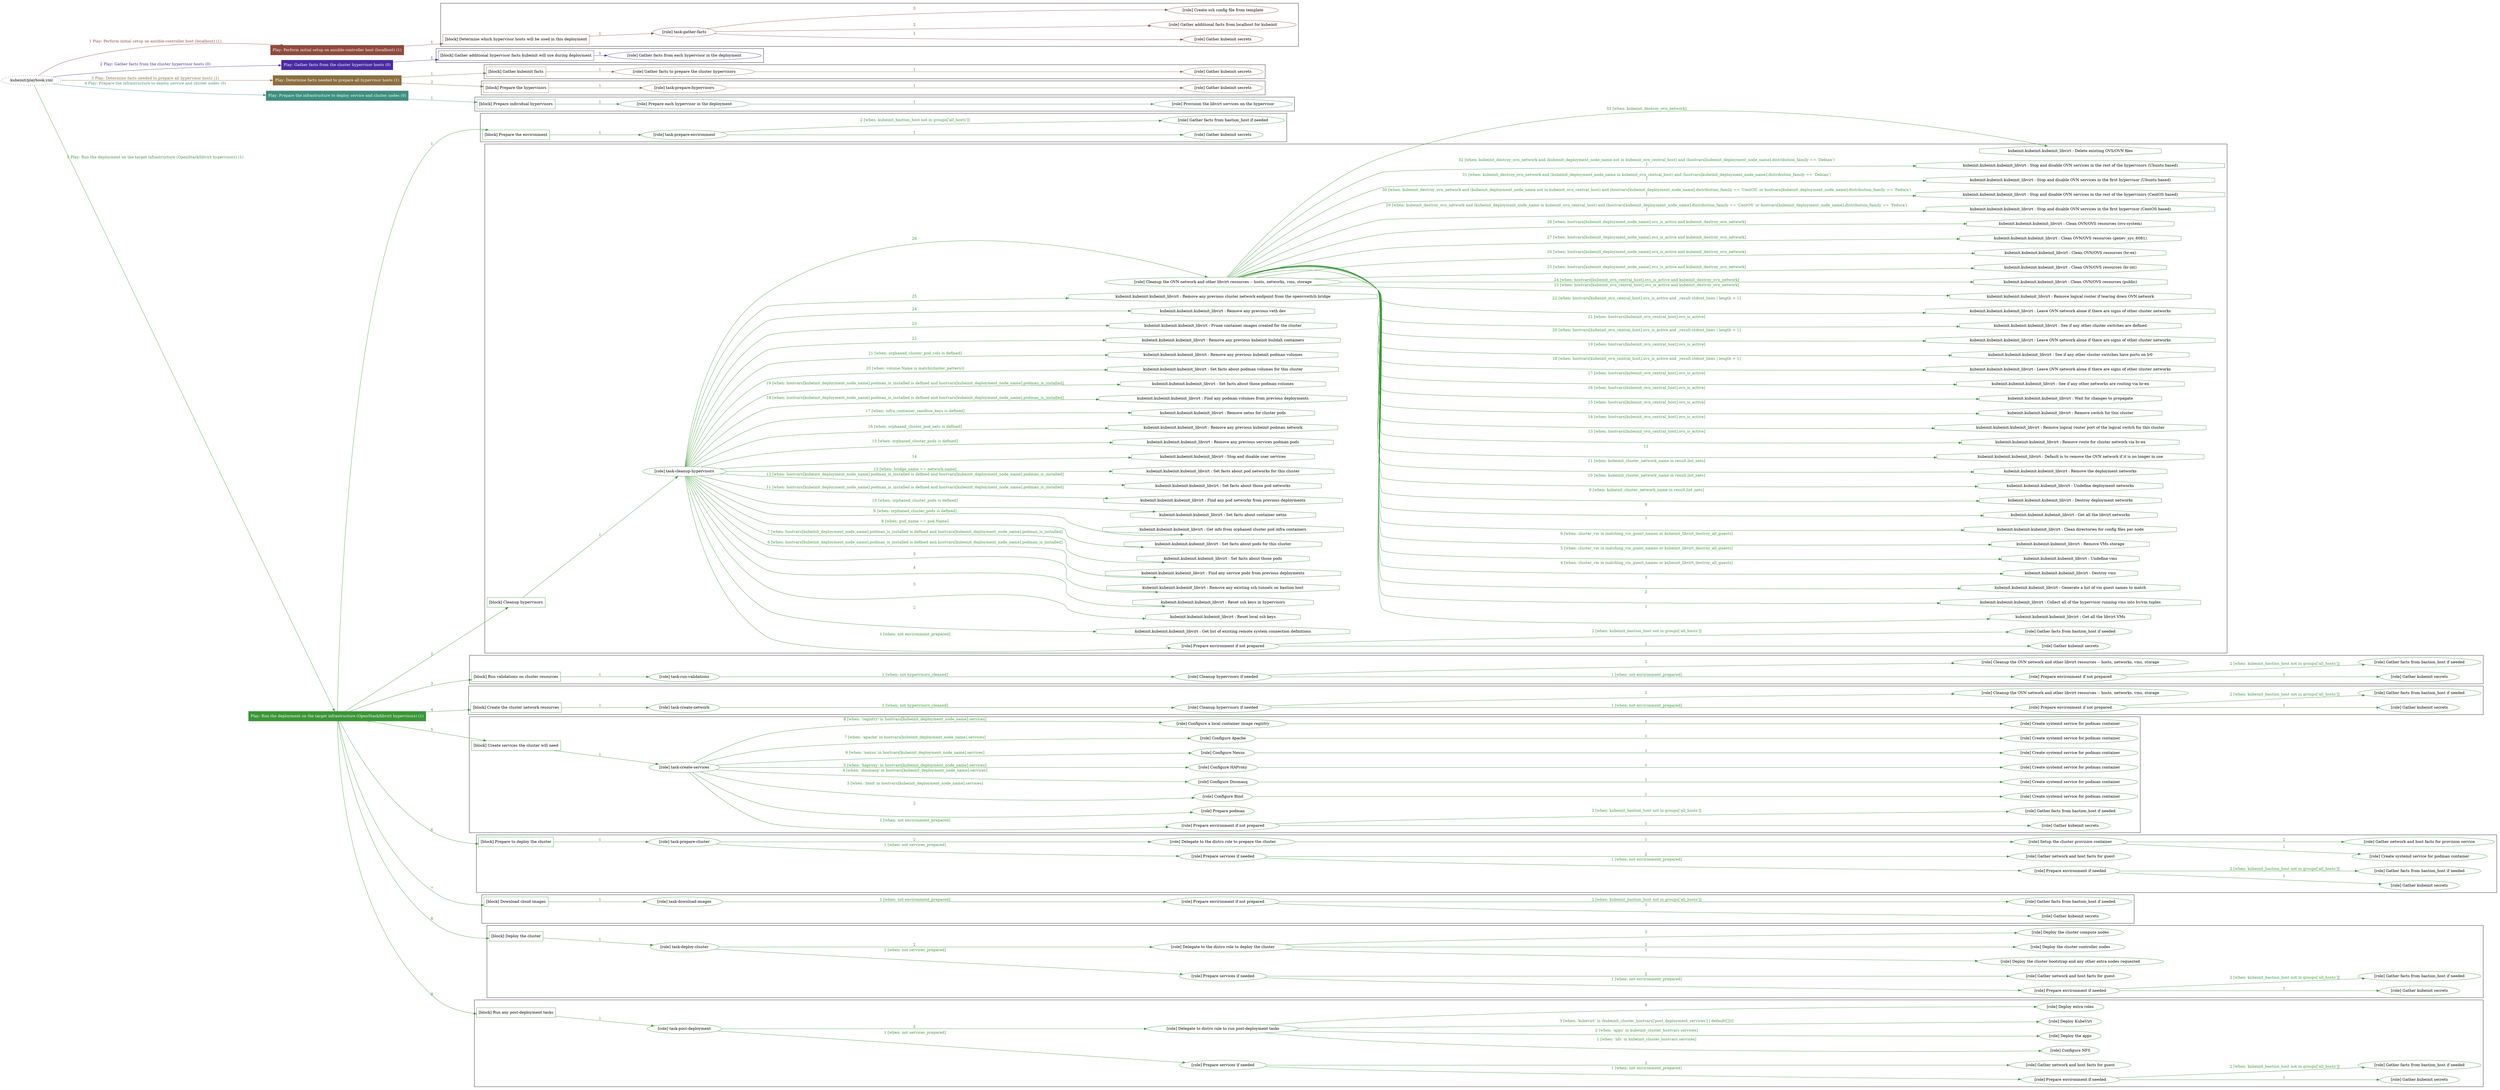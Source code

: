 digraph {
	graph [concentrate=true ordering=in rankdir=LR ratio=fill]
	edge [esep=5 sep=10]
	"kubeinit/playbook.yml" [URL="/home/runner/work/kubeinit/kubeinit/kubeinit/playbook.yml" id=playbook_00cc51c0 style=dotted]
	"kubeinit/playbook.yml" -> play_97551bcf [label="1 Play: Perform initial setup on ansible-controller host (localhost) (1)" color="#8f4a3d" fontcolor="#8f4a3d" id=edge_play_97551bcf labeltooltip="1 Play: Perform initial setup on ansible-controller host (localhost) (1)" tooltip="1 Play: Perform initial setup on ansible-controller host (localhost) (1)"]
	subgraph "Play: Perform initial setup on ansible-controller host (localhost) (1)" {
		play_97551bcf [label="Play: Perform initial setup on ansible-controller host (localhost) (1)" URL="/home/runner/work/kubeinit/kubeinit/kubeinit/playbook.yml" color="#8f4a3d" fontcolor="#ffffff" id=play_97551bcf shape=box style=filled tooltip=localhost]
		play_97551bcf -> block_3e17b207 [label=1 color="#8f4a3d" fontcolor="#8f4a3d" id=edge_block_3e17b207 labeltooltip=1 tooltip=1]
		subgraph cluster_block_3e17b207 {
			block_3e17b207 [label="[block] Determine which hypervisor hosts will be used in this deployment" URL="/home/runner/work/kubeinit/kubeinit/kubeinit/playbook.yml" color="#8f4a3d" id=block_3e17b207 labeltooltip="Determine which hypervisor hosts will be used in this deployment" shape=box tooltip="Determine which hypervisor hosts will be used in this deployment"]
			block_3e17b207 -> role_f1273ef9 [label="1 " color="#8f4a3d" fontcolor="#8f4a3d" id=edge_role_f1273ef9 labeltooltip="1 " tooltip="1 "]
			subgraph "task-gather-facts" {
				role_f1273ef9 [label="[role] task-gather-facts" URL="/home/runner/work/kubeinit/kubeinit/kubeinit/playbook.yml" color="#8f4a3d" id=role_f1273ef9 tooltip="task-gather-facts"]
				role_f1273ef9 -> role_644ed0bc [label="1 " color="#8f4a3d" fontcolor="#8f4a3d" id=edge_role_644ed0bc labeltooltip="1 " tooltip="1 "]
				subgraph "Gather kubeinit secrets" {
					role_644ed0bc [label="[role] Gather kubeinit secrets" URL="/home/runner/.ansible/collections/ansible_collections/kubeinit/kubeinit/roles/kubeinit_prepare/tasks/build_hypervisors_group.yml" color="#8f4a3d" id=role_644ed0bc tooltip="Gather kubeinit secrets"]
				}
				role_f1273ef9 -> role_820726ec [label="2 " color="#8f4a3d" fontcolor="#8f4a3d" id=edge_role_820726ec labeltooltip="2 " tooltip="2 "]
				subgraph "Gather additional facts from localhost for kubeinit" {
					role_820726ec [label="[role] Gather additional facts from localhost for kubeinit" URL="/home/runner/.ansible/collections/ansible_collections/kubeinit/kubeinit/roles/kubeinit_prepare/tasks/build_hypervisors_group.yml" color="#8f4a3d" id=role_820726ec tooltip="Gather additional facts from localhost for kubeinit"]
				}
				role_f1273ef9 -> role_40aa6c69 [label="3 " color="#8f4a3d" fontcolor="#8f4a3d" id=edge_role_40aa6c69 labeltooltip="3 " tooltip="3 "]
				subgraph "Create ssh config file from template" {
					role_40aa6c69 [label="[role] Create ssh config file from template" URL="/home/runner/.ansible/collections/ansible_collections/kubeinit/kubeinit/roles/kubeinit_prepare/tasks/build_hypervisors_group.yml" color="#8f4a3d" id=role_40aa6c69 tooltip="Create ssh config file from template"]
				}
			}
		}
	}
	"kubeinit/playbook.yml" -> play_079443da [label="2 Play: Gather facts from the cluster hypervisor hosts (0)" color="#4a29a3" fontcolor="#4a29a3" id=edge_play_079443da labeltooltip="2 Play: Gather facts from the cluster hypervisor hosts (0)" tooltip="2 Play: Gather facts from the cluster hypervisor hosts (0)"]
	subgraph "Play: Gather facts from the cluster hypervisor hosts (0)" {
		play_079443da [label="Play: Gather facts from the cluster hypervisor hosts (0)" URL="/home/runner/work/kubeinit/kubeinit/kubeinit/playbook.yml" color="#4a29a3" fontcolor="#ffffff" id=play_079443da shape=box style=filled tooltip="Play: Gather facts from the cluster hypervisor hosts (0)"]
		play_079443da -> block_c3f9d609 [label=1 color="#4a29a3" fontcolor="#4a29a3" id=edge_block_c3f9d609 labeltooltip=1 tooltip=1]
		subgraph cluster_block_c3f9d609 {
			block_c3f9d609 [label="[block] Gather additional hypervisor facts kubeinit will use during deployment" URL="/home/runner/work/kubeinit/kubeinit/kubeinit/playbook.yml" color="#4a29a3" id=block_c3f9d609 labeltooltip="Gather additional hypervisor facts kubeinit will use during deployment" shape=box tooltip="Gather additional hypervisor facts kubeinit will use during deployment"]
			block_c3f9d609 -> role_16289836 [label="1 " color="#4a29a3" fontcolor="#4a29a3" id=edge_role_16289836 labeltooltip="1 " tooltip="1 "]
			subgraph "Gather facts from each hypervisor in the deployment" {
				role_16289836 [label="[role] Gather facts from each hypervisor in the deployment" URL="/home/runner/work/kubeinit/kubeinit/kubeinit/playbook.yml" color="#4a29a3" id=role_16289836 tooltip="Gather facts from each hypervisor in the deployment"]
			}
		}
	}
	"kubeinit/playbook.yml" -> play_c9c4f8f6 [label="3 Play: Determine facts needed to prepare all hypervisor hosts (1)" color="#8c6e40" fontcolor="#8c6e40" id=edge_play_c9c4f8f6 labeltooltip="3 Play: Determine facts needed to prepare all hypervisor hosts (1)" tooltip="3 Play: Determine facts needed to prepare all hypervisor hosts (1)"]
	subgraph "Play: Determine facts needed to prepare all hypervisor hosts (1)" {
		play_c9c4f8f6 [label="Play: Determine facts needed to prepare all hypervisor hosts (1)" URL="/home/runner/work/kubeinit/kubeinit/kubeinit/playbook.yml" color="#8c6e40" fontcolor="#ffffff" id=play_c9c4f8f6 shape=box style=filled tooltip=localhost]
		play_c9c4f8f6 -> block_813acc71 [label=1 color="#8c6e40" fontcolor="#8c6e40" id=edge_block_813acc71 labeltooltip=1 tooltip=1]
		subgraph cluster_block_813acc71 {
			block_813acc71 [label="[block] Gather kubeinit facts" URL="/home/runner/work/kubeinit/kubeinit/kubeinit/playbook.yml" color="#8c6e40" id=block_813acc71 labeltooltip="Gather kubeinit facts" shape=box tooltip="Gather kubeinit facts"]
			block_813acc71 -> role_8dc2538d [label="1 " color="#8c6e40" fontcolor="#8c6e40" id=edge_role_8dc2538d labeltooltip="1 " tooltip="1 "]
			subgraph "Gather facts to prepare the cluster hypervisors" {
				role_8dc2538d [label="[role] Gather facts to prepare the cluster hypervisors" URL="/home/runner/work/kubeinit/kubeinit/kubeinit/playbook.yml" color="#8c6e40" id=role_8dc2538d tooltip="Gather facts to prepare the cluster hypervisors"]
				role_8dc2538d -> role_4270a268 [label="1 " color="#8c6e40" fontcolor="#8c6e40" id=edge_role_4270a268 labeltooltip="1 " tooltip="1 "]
				subgraph "Gather kubeinit secrets" {
					role_4270a268 [label="[role] Gather kubeinit secrets" URL="/home/runner/.ansible/collections/ansible_collections/kubeinit/kubeinit/roles/kubeinit_prepare/tasks/gather_kubeinit_facts.yml" color="#8c6e40" id=role_4270a268 tooltip="Gather kubeinit secrets"]
				}
			}
		}
		play_c9c4f8f6 -> block_f5764635 [label=2 color="#8c6e40" fontcolor="#8c6e40" id=edge_block_f5764635 labeltooltip=2 tooltip=2]
		subgraph cluster_block_f5764635 {
			block_f5764635 [label="[block] Prepare the hypervisors" URL="/home/runner/work/kubeinit/kubeinit/kubeinit/playbook.yml" color="#8c6e40" id=block_f5764635 labeltooltip="Prepare the hypervisors" shape=box tooltip="Prepare the hypervisors"]
			block_f5764635 -> role_ae8f101e [label="1 " color="#8c6e40" fontcolor="#8c6e40" id=edge_role_ae8f101e labeltooltip="1 " tooltip="1 "]
			subgraph "task-prepare-hypervisors" {
				role_ae8f101e [label="[role] task-prepare-hypervisors" URL="/home/runner/work/kubeinit/kubeinit/kubeinit/playbook.yml" color="#8c6e40" id=role_ae8f101e tooltip="task-prepare-hypervisors"]
				role_ae8f101e -> role_70cbd44f [label="1 " color="#8c6e40" fontcolor="#8c6e40" id=edge_role_70cbd44f labeltooltip="1 " tooltip="1 "]
				subgraph "Gather kubeinit secrets" {
					role_70cbd44f [label="[role] Gather kubeinit secrets" URL="/home/runner/.ansible/collections/ansible_collections/kubeinit/kubeinit/roles/kubeinit_prepare/tasks/gather_kubeinit_facts.yml" color="#8c6e40" id=role_70cbd44f tooltip="Gather kubeinit secrets"]
				}
			}
		}
	}
	"kubeinit/playbook.yml" -> play_eb60a051 [label="4 Play: Prepare the infrastructure to deploy service and cluster nodes (0)" color="#3d8f7f" fontcolor="#3d8f7f" id=edge_play_eb60a051 labeltooltip="4 Play: Prepare the infrastructure to deploy service and cluster nodes (0)" tooltip="4 Play: Prepare the infrastructure to deploy service and cluster nodes (0)"]
	subgraph "Play: Prepare the infrastructure to deploy service and cluster nodes (0)" {
		play_eb60a051 [label="Play: Prepare the infrastructure to deploy service and cluster nodes (0)" URL="/home/runner/work/kubeinit/kubeinit/kubeinit/playbook.yml" color="#3d8f7f" fontcolor="#ffffff" id=play_eb60a051 shape=box style=filled tooltip="Play: Prepare the infrastructure to deploy service and cluster nodes (0)"]
		play_eb60a051 -> block_058ad5f8 [label=1 color="#3d8f7f" fontcolor="#3d8f7f" id=edge_block_058ad5f8 labeltooltip=1 tooltip=1]
		subgraph cluster_block_058ad5f8 {
			block_058ad5f8 [label="[block] Prepare individual hypervisors" URL="/home/runner/work/kubeinit/kubeinit/kubeinit/playbook.yml" color="#3d8f7f" id=block_058ad5f8 labeltooltip="Prepare individual hypervisors" shape=box tooltip="Prepare individual hypervisors"]
			block_058ad5f8 -> role_4c132fa1 [label="1 " color="#3d8f7f" fontcolor="#3d8f7f" id=edge_role_4c132fa1 labeltooltip="1 " tooltip="1 "]
			subgraph "Prepare each hypervisor in the deployment" {
				role_4c132fa1 [label="[role] Prepare each hypervisor in the deployment" URL="/home/runner/work/kubeinit/kubeinit/kubeinit/playbook.yml" color="#3d8f7f" id=role_4c132fa1 tooltip="Prepare each hypervisor in the deployment"]
				role_4c132fa1 -> role_a192d9ad [label="1 " color="#3d8f7f" fontcolor="#3d8f7f" id=edge_role_a192d9ad labeltooltip="1 " tooltip="1 "]
				subgraph "Provision the libvirt services on the hypervisor" {
					role_a192d9ad [label="[role] Provision the libvirt services on the hypervisor" URL="/home/runner/.ansible/collections/ansible_collections/kubeinit/kubeinit/roles/kubeinit_prepare/tasks/prepare_hypervisor.yml" color="#3d8f7f" id=role_a192d9ad tooltip="Provision the libvirt services on the hypervisor"]
				}
			}
		}
	}
	"kubeinit/playbook.yml" -> play_3da94d37 [label="5 Play: Run the deployment on the target infrastructure (OpenStack/libvirt hypervisors) (1)" color="#3a9636" fontcolor="#3a9636" id=edge_play_3da94d37 labeltooltip="5 Play: Run the deployment on the target infrastructure (OpenStack/libvirt hypervisors) (1)" tooltip="5 Play: Run the deployment on the target infrastructure (OpenStack/libvirt hypervisors) (1)"]
	subgraph "Play: Run the deployment on the target infrastructure (OpenStack/libvirt hypervisors) (1)" {
		play_3da94d37 [label="Play: Run the deployment on the target infrastructure (OpenStack/libvirt hypervisors) (1)" URL="/home/runner/work/kubeinit/kubeinit/kubeinit/playbook.yml" color="#3a9636" fontcolor="#ffffff" id=play_3da94d37 shape=box style=filled tooltip=localhost]
		play_3da94d37 -> block_d18d4e26 [label=1 color="#3a9636" fontcolor="#3a9636" id=edge_block_d18d4e26 labeltooltip=1 tooltip=1]
		subgraph cluster_block_d18d4e26 {
			block_d18d4e26 [label="[block] Prepare the environment" URL="/home/runner/work/kubeinit/kubeinit/kubeinit/playbook.yml" color="#3a9636" id=block_d18d4e26 labeltooltip="Prepare the environment" shape=box tooltip="Prepare the environment"]
			block_d18d4e26 -> role_05ad775b [label="1 " color="#3a9636" fontcolor="#3a9636" id=edge_role_05ad775b labeltooltip="1 " tooltip="1 "]
			subgraph "task-prepare-environment" {
				role_05ad775b [label="[role] task-prepare-environment" URL="/home/runner/work/kubeinit/kubeinit/kubeinit/playbook.yml" color="#3a9636" id=role_05ad775b tooltip="task-prepare-environment"]
				role_05ad775b -> role_2fac611f [label="1 " color="#3a9636" fontcolor="#3a9636" id=edge_role_2fac611f labeltooltip="1 " tooltip="1 "]
				subgraph "Gather kubeinit secrets" {
					role_2fac611f [label="[role] Gather kubeinit secrets" URL="/home/runner/.ansible/collections/ansible_collections/kubeinit/kubeinit/roles/kubeinit_prepare/tasks/gather_kubeinit_facts.yml" color="#3a9636" id=role_2fac611f tooltip="Gather kubeinit secrets"]
				}
				role_05ad775b -> role_bc0327b3 [label="2 [when: kubeinit_bastion_host not in groups['all_hosts']]" color="#3a9636" fontcolor="#3a9636" id=edge_role_bc0327b3 labeltooltip="2 [when: kubeinit_bastion_host not in groups['all_hosts']]" tooltip="2 [when: kubeinit_bastion_host not in groups['all_hosts']]"]
				subgraph "Gather facts from bastion_host if needed" {
					role_bc0327b3 [label="[role] Gather facts from bastion_host if needed" URL="/home/runner/.ansible/collections/ansible_collections/kubeinit/kubeinit/roles/kubeinit_prepare/tasks/main.yml" color="#3a9636" id=role_bc0327b3 tooltip="Gather facts from bastion_host if needed"]
				}
			}
		}
		play_3da94d37 -> block_14e498c1 [label=2 color="#3a9636" fontcolor="#3a9636" id=edge_block_14e498c1 labeltooltip=2 tooltip=2]
		subgraph cluster_block_14e498c1 {
			block_14e498c1 [label="[block] Cleanup hypervisors" URL="/home/runner/work/kubeinit/kubeinit/kubeinit/playbook.yml" color="#3a9636" id=block_14e498c1 labeltooltip="Cleanup hypervisors" shape=box tooltip="Cleanup hypervisors"]
			block_14e498c1 -> role_3b6f9379 [label="1 " color="#3a9636" fontcolor="#3a9636" id=edge_role_3b6f9379 labeltooltip="1 " tooltip="1 "]
			subgraph "task-cleanup-hypervisors" {
				role_3b6f9379 [label="[role] task-cleanup-hypervisors" URL="/home/runner/work/kubeinit/kubeinit/kubeinit/playbook.yml" color="#3a9636" id=role_3b6f9379 tooltip="task-cleanup-hypervisors"]
				role_3b6f9379 -> role_2f246348 [label="1 [when: not environment_prepared]" color="#3a9636" fontcolor="#3a9636" id=edge_role_2f246348 labeltooltip="1 [when: not environment_prepared]" tooltip="1 [when: not environment_prepared]"]
				subgraph "Prepare environment if not prepared" {
					role_2f246348 [label="[role] Prepare environment if not prepared" URL="/home/runner/.ansible/collections/ansible_collections/kubeinit/kubeinit/roles/kubeinit_libvirt/tasks/cleanup_hypervisors.yml" color="#3a9636" id=role_2f246348 tooltip="Prepare environment if not prepared"]
					role_2f246348 -> role_3f6f1034 [label="1 " color="#3a9636" fontcolor="#3a9636" id=edge_role_3f6f1034 labeltooltip="1 " tooltip="1 "]
					subgraph "Gather kubeinit secrets" {
						role_3f6f1034 [label="[role] Gather kubeinit secrets" URL="/home/runner/.ansible/collections/ansible_collections/kubeinit/kubeinit/roles/kubeinit_prepare/tasks/gather_kubeinit_facts.yml" color="#3a9636" id=role_3f6f1034 tooltip="Gather kubeinit secrets"]
					}
					role_2f246348 -> role_4f0b4a91 [label="2 [when: kubeinit_bastion_host not in groups['all_hosts']]" color="#3a9636" fontcolor="#3a9636" id=edge_role_4f0b4a91 labeltooltip="2 [when: kubeinit_bastion_host not in groups['all_hosts']]" tooltip="2 [when: kubeinit_bastion_host not in groups['all_hosts']]"]
					subgraph "Gather facts from bastion_host if needed" {
						role_4f0b4a91 [label="[role] Gather facts from bastion_host if needed" URL="/home/runner/.ansible/collections/ansible_collections/kubeinit/kubeinit/roles/kubeinit_prepare/tasks/main.yml" color="#3a9636" id=role_4f0b4a91 tooltip="Gather facts from bastion_host if needed"]
					}
				}
				task_6d43b2a2 [label="kubeinit.kubeinit.kubeinit_libvirt : Get list of existing remote system connection definitions" URL="/home/runner/.ansible/collections/ansible_collections/kubeinit/kubeinit/roles/kubeinit_libvirt/tasks/cleanup_hypervisors.yml" color="#3a9636" id=task_6d43b2a2 shape=octagon tooltip="kubeinit.kubeinit.kubeinit_libvirt : Get list of existing remote system connection definitions"]
				role_3b6f9379 -> task_6d43b2a2 [label="2 " color="#3a9636" fontcolor="#3a9636" id=edge_task_6d43b2a2 labeltooltip="2 " tooltip="2 "]
				task_5e8a4a4d [label="kubeinit.kubeinit.kubeinit_libvirt : Reset local ssh keys" URL="/home/runner/.ansible/collections/ansible_collections/kubeinit/kubeinit/roles/kubeinit_libvirt/tasks/cleanup_hypervisors.yml" color="#3a9636" id=task_5e8a4a4d shape=octagon tooltip="kubeinit.kubeinit.kubeinit_libvirt : Reset local ssh keys"]
				role_3b6f9379 -> task_5e8a4a4d [label="3 " color="#3a9636" fontcolor="#3a9636" id=edge_task_5e8a4a4d labeltooltip="3 " tooltip="3 "]
				task_ae36d2db [label="kubeinit.kubeinit.kubeinit_libvirt : Reset ssh keys in hypervisors" URL="/home/runner/.ansible/collections/ansible_collections/kubeinit/kubeinit/roles/kubeinit_libvirt/tasks/cleanup_hypervisors.yml" color="#3a9636" id=task_ae36d2db shape=octagon tooltip="kubeinit.kubeinit.kubeinit_libvirt : Reset ssh keys in hypervisors"]
				role_3b6f9379 -> task_ae36d2db [label="4 " color="#3a9636" fontcolor="#3a9636" id=edge_task_ae36d2db labeltooltip="4 " tooltip="4 "]
				task_9d5b38dc [label="kubeinit.kubeinit.kubeinit_libvirt : Remove any existing ssh tunnels on bastion host" URL="/home/runner/.ansible/collections/ansible_collections/kubeinit/kubeinit/roles/kubeinit_libvirt/tasks/cleanup_hypervisors.yml" color="#3a9636" id=task_9d5b38dc shape=octagon tooltip="kubeinit.kubeinit.kubeinit_libvirt : Remove any existing ssh tunnels on bastion host"]
				role_3b6f9379 -> task_9d5b38dc [label="5 " color="#3a9636" fontcolor="#3a9636" id=edge_task_9d5b38dc labeltooltip="5 " tooltip="5 "]
				task_a1d5655b [label="kubeinit.kubeinit.kubeinit_libvirt : Find any service pods from previous deployments" URL="/home/runner/.ansible/collections/ansible_collections/kubeinit/kubeinit/roles/kubeinit_libvirt/tasks/cleanup_hypervisors.yml" color="#3a9636" id=task_a1d5655b shape=octagon tooltip="kubeinit.kubeinit.kubeinit_libvirt : Find any service pods from previous deployments"]
				role_3b6f9379 -> task_a1d5655b [label="6 [when: hostvars[kubeinit_deployment_node_name].podman_is_installed is defined and hostvars[kubeinit_deployment_node_name].podman_is_installed]" color="#3a9636" fontcolor="#3a9636" id=edge_task_a1d5655b labeltooltip="6 [when: hostvars[kubeinit_deployment_node_name].podman_is_installed is defined and hostvars[kubeinit_deployment_node_name].podman_is_installed]" tooltip="6 [when: hostvars[kubeinit_deployment_node_name].podman_is_installed is defined and hostvars[kubeinit_deployment_node_name].podman_is_installed]"]
				task_8c174733 [label="kubeinit.kubeinit.kubeinit_libvirt : Set facts about those pods" URL="/home/runner/.ansible/collections/ansible_collections/kubeinit/kubeinit/roles/kubeinit_libvirt/tasks/cleanup_hypervisors.yml" color="#3a9636" id=task_8c174733 shape=octagon tooltip="kubeinit.kubeinit.kubeinit_libvirt : Set facts about those pods"]
				role_3b6f9379 -> task_8c174733 [label="7 [when: hostvars[kubeinit_deployment_node_name].podman_is_installed is defined and hostvars[kubeinit_deployment_node_name].podman_is_installed]" color="#3a9636" fontcolor="#3a9636" id=edge_task_8c174733 labeltooltip="7 [when: hostvars[kubeinit_deployment_node_name].podman_is_installed is defined and hostvars[kubeinit_deployment_node_name].podman_is_installed]" tooltip="7 [when: hostvars[kubeinit_deployment_node_name].podman_is_installed is defined and hostvars[kubeinit_deployment_node_name].podman_is_installed]"]
				task_e5e115e6 [label="kubeinit.kubeinit.kubeinit_libvirt : Set facts about pods for this cluster" URL="/home/runner/.ansible/collections/ansible_collections/kubeinit/kubeinit/roles/kubeinit_libvirt/tasks/cleanup_hypervisors.yml" color="#3a9636" id=task_e5e115e6 shape=octagon tooltip="kubeinit.kubeinit.kubeinit_libvirt : Set facts about pods for this cluster"]
				role_3b6f9379 -> task_e5e115e6 [label="8 [when: pod_name == pod.Name]" color="#3a9636" fontcolor="#3a9636" id=edge_task_e5e115e6 labeltooltip="8 [when: pod_name == pod.Name]" tooltip="8 [when: pod_name == pod.Name]"]
				task_07eab615 [label="kubeinit.kubeinit.kubeinit_libvirt : Get info from orphaned cluster pod infra containers" URL="/home/runner/.ansible/collections/ansible_collections/kubeinit/kubeinit/roles/kubeinit_libvirt/tasks/cleanup_hypervisors.yml" color="#3a9636" id=task_07eab615 shape=octagon tooltip="kubeinit.kubeinit.kubeinit_libvirt : Get info from orphaned cluster pod infra containers"]
				role_3b6f9379 -> task_07eab615 [label="9 [when: orphaned_cluster_pods is defined]" color="#3a9636" fontcolor="#3a9636" id=edge_task_07eab615 labeltooltip="9 [when: orphaned_cluster_pods is defined]" tooltip="9 [when: orphaned_cluster_pods is defined]"]
				task_c9d10114 [label="kubeinit.kubeinit.kubeinit_libvirt : Set facts about container netns" URL="/home/runner/.ansible/collections/ansible_collections/kubeinit/kubeinit/roles/kubeinit_libvirt/tasks/cleanup_hypervisors.yml" color="#3a9636" id=task_c9d10114 shape=octagon tooltip="kubeinit.kubeinit.kubeinit_libvirt : Set facts about container netns"]
				role_3b6f9379 -> task_c9d10114 [label="10 [when: orphaned_cluster_pods is defined]" color="#3a9636" fontcolor="#3a9636" id=edge_task_c9d10114 labeltooltip="10 [when: orphaned_cluster_pods is defined]" tooltip="10 [when: orphaned_cluster_pods is defined]"]
				task_e701a45b [label="kubeinit.kubeinit.kubeinit_libvirt : Find any pod networks from previous deployments" URL="/home/runner/.ansible/collections/ansible_collections/kubeinit/kubeinit/roles/kubeinit_libvirt/tasks/cleanup_hypervisors.yml" color="#3a9636" id=task_e701a45b shape=octagon tooltip="kubeinit.kubeinit.kubeinit_libvirt : Find any pod networks from previous deployments"]
				role_3b6f9379 -> task_e701a45b [label="11 [when: hostvars[kubeinit_deployment_node_name].podman_is_installed is defined and hostvars[kubeinit_deployment_node_name].podman_is_installed]" color="#3a9636" fontcolor="#3a9636" id=edge_task_e701a45b labeltooltip="11 [when: hostvars[kubeinit_deployment_node_name].podman_is_installed is defined and hostvars[kubeinit_deployment_node_name].podman_is_installed]" tooltip="11 [when: hostvars[kubeinit_deployment_node_name].podman_is_installed is defined and hostvars[kubeinit_deployment_node_name].podman_is_installed]"]
				task_b63a6ad7 [label="kubeinit.kubeinit.kubeinit_libvirt : Set facts about those pod networks" URL="/home/runner/.ansible/collections/ansible_collections/kubeinit/kubeinit/roles/kubeinit_libvirt/tasks/cleanup_hypervisors.yml" color="#3a9636" id=task_b63a6ad7 shape=octagon tooltip="kubeinit.kubeinit.kubeinit_libvirt : Set facts about those pod networks"]
				role_3b6f9379 -> task_b63a6ad7 [label="12 [when: hostvars[kubeinit_deployment_node_name].podman_is_installed is defined and hostvars[kubeinit_deployment_node_name].podman_is_installed]" color="#3a9636" fontcolor="#3a9636" id=edge_task_b63a6ad7 labeltooltip="12 [when: hostvars[kubeinit_deployment_node_name].podman_is_installed is defined and hostvars[kubeinit_deployment_node_name].podman_is_installed]" tooltip="12 [when: hostvars[kubeinit_deployment_node_name].podman_is_installed is defined and hostvars[kubeinit_deployment_node_name].podman_is_installed]"]
				task_cef96f2e [label="kubeinit.kubeinit.kubeinit_libvirt : Set facts about pod networks for this cluster" URL="/home/runner/.ansible/collections/ansible_collections/kubeinit/kubeinit/roles/kubeinit_libvirt/tasks/cleanup_hypervisors.yml" color="#3a9636" id=task_cef96f2e shape=octagon tooltip="kubeinit.kubeinit.kubeinit_libvirt : Set facts about pod networks for this cluster"]
				role_3b6f9379 -> task_cef96f2e [label="13 [when: bridge_name == network.name]" color="#3a9636" fontcolor="#3a9636" id=edge_task_cef96f2e labeltooltip="13 [when: bridge_name == network.name]" tooltip="13 [when: bridge_name == network.name]"]
				task_e6b4e3ce [label="kubeinit.kubeinit.kubeinit_libvirt : Stop and disable user services" URL="/home/runner/.ansible/collections/ansible_collections/kubeinit/kubeinit/roles/kubeinit_libvirt/tasks/cleanup_hypervisors.yml" color="#3a9636" id=task_e6b4e3ce shape=octagon tooltip="kubeinit.kubeinit.kubeinit_libvirt : Stop and disable user services"]
				role_3b6f9379 -> task_e6b4e3ce [label="14 " color="#3a9636" fontcolor="#3a9636" id=edge_task_e6b4e3ce labeltooltip="14 " tooltip="14 "]
				task_e672e5ec [label="kubeinit.kubeinit.kubeinit_libvirt : Remove any previous services podman pods" URL="/home/runner/.ansible/collections/ansible_collections/kubeinit/kubeinit/roles/kubeinit_libvirt/tasks/cleanup_hypervisors.yml" color="#3a9636" id=task_e672e5ec shape=octagon tooltip="kubeinit.kubeinit.kubeinit_libvirt : Remove any previous services podman pods"]
				role_3b6f9379 -> task_e672e5ec [label="15 [when: orphaned_cluster_pods is defined]" color="#3a9636" fontcolor="#3a9636" id=edge_task_e672e5ec labeltooltip="15 [when: orphaned_cluster_pods is defined]" tooltip="15 [when: orphaned_cluster_pods is defined]"]
				task_a5d67a7d [label="kubeinit.kubeinit.kubeinit_libvirt : Remove any previous kubeinit podman network" URL="/home/runner/.ansible/collections/ansible_collections/kubeinit/kubeinit/roles/kubeinit_libvirt/tasks/cleanup_hypervisors.yml" color="#3a9636" id=task_a5d67a7d shape=octagon tooltip="kubeinit.kubeinit.kubeinit_libvirt : Remove any previous kubeinit podman network"]
				role_3b6f9379 -> task_a5d67a7d [label="16 [when: orphaned_cluster_pod_nets is defined]" color="#3a9636" fontcolor="#3a9636" id=edge_task_a5d67a7d labeltooltip="16 [when: orphaned_cluster_pod_nets is defined]" tooltip="16 [when: orphaned_cluster_pod_nets is defined]"]
				task_19a9467f [label="kubeinit.kubeinit.kubeinit_libvirt : Remove netns for cluster pods" URL="/home/runner/.ansible/collections/ansible_collections/kubeinit/kubeinit/roles/kubeinit_libvirt/tasks/cleanup_hypervisors.yml" color="#3a9636" id=task_19a9467f shape=octagon tooltip="kubeinit.kubeinit.kubeinit_libvirt : Remove netns for cluster pods"]
				role_3b6f9379 -> task_19a9467f [label="17 [when: infra_container_sandbox_keys is defined]" color="#3a9636" fontcolor="#3a9636" id=edge_task_19a9467f labeltooltip="17 [when: infra_container_sandbox_keys is defined]" tooltip="17 [when: infra_container_sandbox_keys is defined]"]
				task_0db2bd08 [label="kubeinit.kubeinit.kubeinit_libvirt : Find any podman volumes from previous deployments" URL="/home/runner/.ansible/collections/ansible_collections/kubeinit/kubeinit/roles/kubeinit_libvirt/tasks/cleanup_hypervisors.yml" color="#3a9636" id=task_0db2bd08 shape=octagon tooltip="kubeinit.kubeinit.kubeinit_libvirt : Find any podman volumes from previous deployments"]
				role_3b6f9379 -> task_0db2bd08 [label="18 [when: hostvars[kubeinit_deployment_node_name].podman_is_installed is defined and hostvars[kubeinit_deployment_node_name].podman_is_installed]" color="#3a9636" fontcolor="#3a9636" id=edge_task_0db2bd08 labeltooltip="18 [when: hostvars[kubeinit_deployment_node_name].podman_is_installed is defined and hostvars[kubeinit_deployment_node_name].podman_is_installed]" tooltip="18 [when: hostvars[kubeinit_deployment_node_name].podman_is_installed is defined and hostvars[kubeinit_deployment_node_name].podman_is_installed]"]
				task_866f5efb [label="kubeinit.kubeinit.kubeinit_libvirt : Set facts about those podman volumes" URL="/home/runner/.ansible/collections/ansible_collections/kubeinit/kubeinit/roles/kubeinit_libvirt/tasks/cleanup_hypervisors.yml" color="#3a9636" id=task_866f5efb shape=octagon tooltip="kubeinit.kubeinit.kubeinit_libvirt : Set facts about those podman volumes"]
				role_3b6f9379 -> task_866f5efb [label="19 [when: hostvars[kubeinit_deployment_node_name].podman_is_installed is defined and hostvars[kubeinit_deployment_node_name].podman_is_installed]" color="#3a9636" fontcolor="#3a9636" id=edge_task_866f5efb labeltooltip="19 [when: hostvars[kubeinit_deployment_node_name].podman_is_installed is defined and hostvars[kubeinit_deployment_node_name].podman_is_installed]" tooltip="19 [when: hostvars[kubeinit_deployment_node_name].podman_is_installed is defined and hostvars[kubeinit_deployment_node_name].podman_is_installed]"]
				task_a88b6b93 [label="kubeinit.kubeinit.kubeinit_libvirt : Set facts about podman volumes for this cluster" URL="/home/runner/.ansible/collections/ansible_collections/kubeinit/kubeinit/roles/kubeinit_libvirt/tasks/cleanup_hypervisors.yml" color="#3a9636" id=task_a88b6b93 shape=octagon tooltip="kubeinit.kubeinit.kubeinit_libvirt : Set facts about podman volumes for this cluster"]
				role_3b6f9379 -> task_a88b6b93 [label="20 [when: volume.Name is match(cluster_pattern)]" color="#3a9636" fontcolor="#3a9636" id=edge_task_a88b6b93 labeltooltip="20 [when: volume.Name is match(cluster_pattern)]" tooltip="20 [when: volume.Name is match(cluster_pattern)]"]
				task_2b659a30 [label="kubeinit.kubeinit.kubeinit_libvirt : Remove any previous kubeinit podman volumes" URL="/home/runner/.ansible/collections/ansible_collections/kubeinit/kubeinit/roles/kubeinit_libvirt/tasks/cleanup_hypervisors.yml" color="#3a9636" id=task_2b659a30 shape=octagon tooltip="kubeinit.kubeinit.kubeinit_libvirt : Remove any previous kubeinit podman volumes"]
				role_3b6f9379 -> task_2b659a30 [label="21 [when: orphaned_cluster_pod_vols is defined]" color="#3a9636" fontcolor="#3a9636" id=edge_task_2b659a30 labeltooltip="21 [when: orphaned_cluster_pod_vols is defined]" tooltip="21 [when: orphaned_cluster_pod_vols is defined]"]
				task_761a16d7 [label="kubeinit.kubeinit.kubeinit_libvirt : Remove any previous kubeinit buildah containers" URL="/home/runner/.ansible/collections/ansible_collections/kubeinit/kubeinit/roles/kubeinit_libvirt/tasks/cleanup_hypervisors.yml" color="#3a9636" id=task_761a16d7 shape=octagon tooltip="kubeinit.kubeinit.kubeinit_libvirt : Remove any previous kubeinit buildah containers"]
				role_3b6f9379 -> task_761a16d7 [label="22 " color="#3a9636" fontcolor="#3a9636" id=edge_task_761a16d7 labeltooltip="22 " tooltip="22 "]
				task_835b2af1 [label="kubeinit.kubeinit.kubeinit_libvirt : Prune container images created for the cluster" URL="/home/runner/.ansible/collections/ansible_collections/kubeinit/kubeinit/roles/kubeinit_libvirt/tasks/cleanup_hypervisors.yml" color="#3a9636" id=task_835b2af1 shape=octagon tooltip="kubeinit.kubeinit.kubeinit_libvirt : Prune container images created for the cluster"]
				role_3b6f9379 -> task_835b2af1 [label="23 " color="#3a9636" fontcolor="#3a9636" id=edge_task_835b2af1 labeltooltip="23 " tooltip="23 "]
				task_fc3e133b [label="kubeinit.kubeinit.kubeinit_libvirt : Remove any previous veth dev" URL="/home/runner/.ansible/collections/ansible_collections/kubeinit/kubeinit/roles/kubeinit_libvirt/tasks/cleanup_hypervisors.yml" color="#3a9636" id=task_fc3e133b shape=octagon tooltip="kubeinit.kubeinit.kubeinit_libvirt : Remove any previous veth dev"]
				role_3b6f9379 -> task_fc3e133b [label="24 " color="#3a9636" fontcolor="#3a9636" id=edge_task_fc3e133b labeltooltip="24 " tooltip="24 "]
				task_ac86b2cb [label="kubeinit.kubeinit.kubeinit_libvirt : Remove any previous cluster network endpoint from the openvswitch bridge" URL="/home/runner/.ansible/collections/ansible_collections/kubeinit/kubeinit/roles/kubeinit_libvirt/tasks/cleanup_hypervisors.yml" color="#3a9636" id=task_ac86b2cb shape=octagon tooltip="kubeinit.kubeinit.kubeinit_libvirt : Remove any previous cluster network endpoint from the openvswitch bridge"]
				role_3b6f9379 -> task_ac86b2cb [label="25 " color="#3a9636" fontcolor="#3a9636" id=edge_task_ac86b2cb labeltooltip="25 " tooltip="25 "]
				role_3b6f9379 -> role_f4f2c406 [label="26 " color="#3a9636" fontcolor="#3a9636" id=edge_role_f4f2c406 labeltooltip="26 " tooltip="26 "]
				subgraph "Cleanup the OVN network and other libvirt resources -- hosts, networks, vms, storage" {
					role_f4f2c406 [label="[role] Cleanup the OVN network and other libvirt resources -- hosts, networks, vms, storage" URL="/home/runner/.ansible/collections/ansible_collections/kubeinit/kubeinit/roles/kubeinit_libvirt/tasks/cleanup_hypervisors.yml" color="#3a9636" id=role_f4f2c406 tooltip="Cleanup the OVN network and other libvirt resources -- hosts, networks, vms, storage"]
					task_4ff81206 [label="kubeinit.kubeinit.kubeinit_libvirt : Get all the libvirt VMs" URL="/home/runner/.ansible/collections/ansible_collections/kubeinit/kubeinit/roles/kubeinit_libvirt/tasks/cleanup_libvirt.yml" color="#3a9636" id=task_4ff81206 shape=octagon tooltip="kubeinit.kubeinit.kubeinit_libvirt : Get all the libvirt VMs"]
					role_f4f2c406 -> task_4ff81206 [label="1 " color="#3a9636" fontcolor="#3a9636" id=edge_task_4ff81206 labeltooltip="1 " tooltip="1 "]
					task_59e650da [label="kubeinit.kubeinit.kubeinit_libvirt : Collect all of the hypervisor running vms into hv/vm tuples" URL="/home/runner/.ansible/collections/ansible_collections/kubeinit/kubeinit/roles/kubeinit_libvirt/tasks/cleanup_libvirt.yml" color="#3a9636" id=task_59e650da shape=octagon tooltip="kubeinit.kubeinit.kubeinit_libvirt : Collect all of the hypervisor running vms into hv/vm tuples"]
					role_f4f2c406 -> task_59e650da [label="2 " color="#3a9636" fontcolor="#3a9636" id=edge_task_59e650da labeltooltip="2 " tooltip="2 "]
					task_a4004fd4 [label="kubeinit.kubeinit.kubeinit_libvirt : Generate a list of vm guest names to match" URL="/home/runner/.ansible/collections/ansible_collections/kubeinit/kubeinit/roles/kubeinit_libvirt/tasks/cleanup_libvirt.yml" color="#3a9636" id=task_a4004fd4 shape=octagon tooltip="kubeinit.kubeinit.kubeinit_libvirt : Generate a list of vm guest names to match"]
					role_f4f2c406 -> task_a4004fd4 [label="3 " color="#3a9636" fontcolor="#3a9636" id=edge_task_a4004fd4 labeltooltip="3 " tooltip="3 "]
					task_d59cf6ea [label="kubeinit.kubeinit.kubeinit_libvirt : Destroy vms" URL="/home/runner/.ansible/collections/ansible_collections/kubeinit/kubeinit/roles/kubeinit_libvirt/tasks/cleanup_libvirt.yml" color="#3a9636" id=task_d59cf6ea shape=octagon tooltip="kubeinit.kubeinit.kubeinit_libvirt : Destroy vms"]
					role_f4f2c406 -> task_d59cf6ea [label="4 [when: cluster_vm in matching_vm_guest_names or kubeinit_libvirt_destroy_all_guests]" color="#3a9636" fontcolor="#3a9636" id=edge_task_d59cf6ea labeltooltip="4 [when: cluster_vm in matching_vm_guest_names or kubeinit_libvirt_destroy_all_guests]" tooltip="4 [when: cluster_vm in matching_vm_guest_names or kubeinit_libvirt_destroy_all_guests]"]
					task_75d88911 [label="kubeinit.kubeinit.kubeinit_libvirt : Undefine vms" URL="/home/runner/.ansible/collections/ansible_collections/kubeinit/kubeinit/roles/kubeinit_libvirt/tasks/cleanup_libvirt.yml" color="#3a9636" id=task_75d88911 shape=octagon tooltip="kubeinit.kubeinit.kubeinit_libvirt : Undefine vms"]
					role_f4f2c406 -> task_75d88911 [label="5 [when: cluster_vm in matching_vm_guest_names or kubeinit_libvirt_destroy_all_guests]" color="#3a9636" fontcolor="#3a9636" id=edge_task_75d88911 labeltooltip="5 [when: cluster_vm in matching_vm_guest_names or kubeinit_libvirt_destroy_all_guests]" tooltip="5 [when: cluster_vm in matching_vm_guest_names or kubeinit_libvirt_destroy_all_guests]"]
					task_a440025e [label="kubeinit.kubeinit.kubeinit_libvirt : Remove VMs storage" URL="/home/runner/.ansible/collections/ansible_collections/kubeinit/kubeinit/roles/kubeinit_libvirt/tasks/cleanup_libvirt.yml" color="#3a9636" id=task_a440025e shape=octagon tooltip="kubeinit.kubeinit.kubeinit_libvirt : Remove VMs storage"]
					role_f4f2c406 -> task_a440025e [label="6 [when: cluster_vm in matching_vm_guest_names or kubeinit_libvirt_destroy_all_guests]" color="#3a9636" fontcolor="#3a9636" id=edge_task_a440025e labeltooltip="6 [when: cluster_vm in matching_vm_guest_names or kubeinit_libvirt_destroy_all_guests]" tooltip="6 [when: cluster_vm in matching_vm_guest_names or kubeinit_libvirt_destroy_all_guests]"]
					task_eb157a39 [label="kubeinit.kubeinit.kubeinit_libvirt : Clean directories for config files per node" URL="/home/runner/.ansible/collections/ansible_collections/kubeinit/kubeinit/roles/kubeinit_libvirt/tasks/cleanup_libvirt.yml" color="#3a9636" id=task_eb157a39 shape=octagon tooltip="kubeinit.kubeinit.kubeinit_libvirt : Clean directories for config files per node"]
					role_f4f2c406 -> task_eb157a39 [label="7 " color="#3a9636" fontcolor="#3a9636" id=edge_task_eb157a39 labeltooltip="7 " tooltip="7 "]
					task_6242f857 [label="kubeinit.kubeinit.kubeinit_libvirt : Get all the libvirt networks" URL="/home/runner/.ansible/collections/ansible_collections/kubeinit/kubeinit/roles/kubeinit_libvirt/tasks/cleanup_libvirt.yml" color="#3a9636" id=task_6242f857 shape=octagon tooltip="kubeinit.kubeinit.kubeinit_libvirt : Get all the libvirt networks"]
					role_f4f2c406 -> task_6242f857 [label="8 " color="#3a9636" fontcolor="#3a9636" id=edge_task_6242f857 labeltooltip="8 " tooltip="8 "]
					task_b96e0f39 [label="kubeinit.kubeinit.kubeinit_libvirt : Destroy deployment networks" URL="/home/runner/.ansible/collections/ansible_collections/kubeinit/kubeinit/roles/kubeinit_libvirt/tasks/cleanup_libvirt.yml" color="#3a9636" id=task_b96e0f39 shape=octagon tooltip="kubeinit.kubeinit.kubeinit_libvirt : Destroy deployment networks"]
					role_f4f2c406 -> task_b96e0f39 [label="9 [when: kubeinit_cluster_network_name in result.list_nets]" color="#3a9636" fontcolor="#3a9636" id=edge_task_b96e0f39 labeltooltip="9 [when: kubeinit_cluster_network_name in result.list_nets]" tooltip="9 [when: kubeinit_cluster_network_name in result.list_nets]"]
					task_8df287ea [label="kubeinit.kubeinit.kubeinit_libvirt : Undefine deployment networks" URL="/home/runner/.ansible/collections/ansible_collections/kubeinit/kubeinit/roles/kubeinit_libvirt/tasks/cleanup_libvirt.yml" color="#3a9636" id=task_8df287ea shape=octagon tooltip="kubeinit.kubeinit.kubeinit_libvirt : Undefine deployment networks"]
					role_f4f2c406 -> task_8df287ea [label="10 [when: kubeinit_cluster_network_name in result.list_nets]" color="#3a9636" fontcolor="#3a9636" id=edge_task_8df287ea labeltooltip="10 [when: kubeinit_cluster_network_name in result.list_nets]" tooltip="10 [when: kubeinit_cluster_network_name in result.list_nets]"]
					task_74a33ef5 [label="kubeinit.kubeinit.kubeinit_libvirt : Remove the deployment networks" URL="/home/runner/.ansible/collections/ansible_collections/kubeinit/kubeinit/roles/kubeinit_libvirt/tasks/cleanup_libvirt.yml" color="#3a9636" id=task_74a33ef5 shape=octagon tooltip="kubeinit.kubeinit.kubeinit_libvirt : Remove the deployment networks"]
					role_f4f2c406 -> task_74a33ef5 [label="11 [when: kubeinit_cluster_network_name in result.list_nets]" color="#3a9636" fontcolor="#3a9636" id=edge_task_74a33ef5 labeltooltip="11 [when: kubeinit_cluster_network_name in result.list_nets]" tooltip="11 [when: kubeinit_cluster_network_name in result.list_nets]"]
					task_345bb205 [label="kubeinit.kubeinit.kubeinit_libvirt : Default is to remove the OVN network if it is no longer in use" URL="/home/runner/.ansible/collections/ansible_collections/kubeinit/kubeinit/roles/kubeinit_libvirt/tasks/cleanup_libvirt.yml" color="#3a9636" id=task_345bb205 shape=octagon tooltip="kubeinit.kubeinit.kubeinit_libvirt : Default is to remove the OVN network if it is no longer in use"]
					role_f4f2c406 -> task_345bb205 [label="12 " color="#3a9636" fontcolor="#3a9636" id=edge_task_345bb205 labeltooltip="12 " tooltip="12 "]
					task_98f5a0f6 [label="kubeinit.kubeinit.kubeinit_libvirt : Remove route for cluster network via br-ex" URL="/home/runner/.ansible/collections/ansible_collections/kubeinit/kubeinit/roles/kubeinit_libvirt/tasks/cleanup_libvirt.yml" color="#3a9636" id=task_98f5a0f6 shape=octagon tooltip="kubeinit.kubeinit.kubeinit_libvirt : Remove route for cluster network via br-ex"]
					role_f4f2c406 -> task_98f5a0f6 [label="13 [when: hostvars[kubeinit_ovn_central_host].ovs_is_active]" color="#3a9636" fontcolor="#3a9636" id=edge_task_98f5a0f6 labeltooltip="13 [when: hostvars[kubeinit_ovn_central_host].ovs_is_active]" tooltip="13 [when: hostvars[kubeinit_ovn_central_host].ovs_is_active]"]
					task_ed1d1062 [label="kubeinit.kubeinit.kubeinit_libvirt : Remove logical router port of the logical switch for this cluster" URL="/home/runner/.ansible/collections/ansible_collections/kubeinit/kubeinit/roles/kubeinit_libvirt/tasks/cleanup_libvirt.yml" color="#3a9636" id=task_ed1d1062 shape=octagon tooltip="kubeinit.kubeinit.kubeinit_libvirt : Remove logical router port of the logical switch for this cluster"]
					role_f4f2c406 -> task_ed1d1062 [label="14 [when: hostvars[kubeinit_ovn_central_host].ovs_is_active]" color="#3a9636" fontcolor="#3a9636" id=edge_task_ed1d1062 labeltooltip="14 [when: hostvars[kubeinit_ovn_central_host].ovs_is_active]" tooltip="14 [when: hostvars[kubeinit_ovn_central_host].ovs_is_active]"]
					task_6f08347d [label="kubeinit.kubeinit.kubeinit_libvirt : Remove switch for this cluster" URL="/home/runner/.ansible/collections/ansible_collections/kubeinit/kubeinit/roles/kubeinit_libvirt/tasks/cleanup_libvirt.yml" color="#3a9636" id=task_6f08347d shape=octagon tooltip="kubeinit.kubeinit.kubeinit_libvirt : Remove switch for this cluster"]
					role_f4f2c406 -> task_6f08347d [label="15 [when: hostvars[kubeinit_ovn_central_host].ovs_is_active]" color="#3a9636" fontcolor="#3a9636" id=edge_task_6f08347d labeltooltip="15 [when: hostvars[kubeinit_ovn_central_host].ovs_is_active]" tooltip="15 [when: hostvars[kubeinit_ovn_central_host].ovs_is_active]"]
					task_d864ae4e [label="kubeinit.kubeinit.kubeinit_libvirt : Wait for changes to propagate" URL="/home/runner/.ansible/collections/ansible_collections/kubeinit/kubeinit/roles/kubeinit_libvirt/tasks/cleanup_libvirt.yml" color="#3a9636" id=task_d864ae4e shape=octagon tooltip="kubeinit.kubeinit.kubeinit_libvirt : Wait for changes to propagate"]
					role_f4f2c406 -> task_d864ae4e [label="16 [when: hostvars[kubeinit_ovn_central_host].ovs_is_active]" color="#3a9636" fontcolor="#3a9636" id=edge_task_d864ae4e labeltooltip="16 [when: hostvars[kubeinit_ovn_central_host].ovs_is_active]" tooltip="16 [when: hostvars[kubeinit_ovn_central_host].ovs_is_active]"]
					task_99aeefec [label="kubeinit.kubeinit.kubeinit_libvirt : See if any other networks are routing via br-ex" URL="/home/runner/.ansible/collections/ansible_collections/kubeinit/kubeinit/roles/kubeinit_libvirt/tasks/cleanup_libvirt.yml" color="#3a9636" id=task_99aeefec shape=octagon tooltip="kubeinit.kubeinit.kubeinit_libvirt : See if any other networks are routing via br-ex"]
					role_f4f2c406 -> task_99aeefec [label="17 [when: hostvars[kubeinit_ovn_central_host].ovs_is_active]" color="#3a9636" fontcolor="#3a9636" id=edge_task_99aeefec labeltooltip="17 [when: hostvars[kubeinit_ovn_central_host].ovs_is_active]" tooltip="17 [when: hostvars[kubeinit_ovn_central_host].ovs_is_active]"]
					task_137af3f8 [label="kubeinit.kubeinit.kubeinit_libvirt : Leave OVN network alone if there are signs of other cluster networks" URL="/home/runner/.ansible/collections/ansible_collections/kubeinit/kubeinit/roles/kubeinit_libvirt/tasks/cleanup_libvirt.yml" color="#3a9636" id=task_137af3f8 shape=octagon tooltip="kubeinit.kubeinit.kubeinit_libvirt : Leave OVN network alone if there are signs of other cluster networks"]
					role_f4f2c406 -> task_137af3f8 [label="18 [when: hostvars[kubeinit_ovn_central_host].ovs_is_active and _result.stdout_lines | length > 1]" color="#3a9636" fontcolor="#3a9636" id=edge_task_137af3f8 labeltooltip="18 [when: hostvars[kubeinit_ovn_central_host].ovs_is_active and _result.stdout_lines | length > 1]" tooltip="18 [when: hostvars[kubeinit_ovn_central_host].ovs_is_active and _result.stdout_lines | length > 1]"]
					task_c7e9a758 [label="kubeinit.kubeinit.kubeinit_libvirt : See if any other cluster switches have ports on lr0" URL="/home/runner/.ansible/collections/ansible_collections/kubeinit/kubeinit/roles/kubeinit_libvirt/tasks/cleanup_libvirt.yml" color="#3a9636" id=task_c7e9a758 shape=octagon tooltip="kubeinit.kubeinit.kubeinit_libvirt : See if any other cluster switches have ports on lr0"]
					role_f4f2c406 -> task_c7e9a758 [label="19 [when: hostvars[kubeinit_ovn_central_host].ovs_is_active]" color="#3a9636" fontcolor="#3a9636" id=edge_task_c7e9a758 labeltooltip="19 [when: hostvars[kubeinit_ovn_central_host].ovs_is_active]" tooltip="19 [when: hostvars[kubeinit_ovn_central_host].ovs_is_active]"]
					task_97087d19 [label="kubeinit.kubeinit.kubeinit_libvirt : Leave OVN network alone if there are signs of other cluster networks" URL="/home/runner/.ansible/collections/ansible_collections/kubeinit/kubeinit/roles/kubeinit_libvirt/tasks/cleanup_libvirt.yml" color="#3a9636" id=task_97087d19 shape=octagon tooltip="kubeinit.kubeinit.kubeinit_libvirt : Leave OVN network alone if there are signs of other cluster networks"]
					role_f4f2c406 -> task_97087d19 [label="20 [when: hostvars[kubeinit_ovn_central_host].ovs_is_active and _result.stdout_lines | length > 1]" color="#3a9636" fontcolor="#3a9636" id=edge_task_97087d19 labeltooltip="20 [when: hostvars[kubeinit_ovn_central_host].ovs_is_active and _result.stdout_lines | length > 1]" tooltip="20 [when: hostvars[kubeinit_ovn_central_host].ovs_is_active and _result.stdout_lines | length > 1]"]
					task_b861e58f [label="kubeinit.kubeinit.kubeinit_libvirt : See if any other cluster switches are defined" URL="/home/runner/.ansible/collections/ansible_collections/kubeinit/kubeinit/roles/kubeinit_libvirt/tasks/cleanup_libvirt.yml" color="#3a9636" id=task_b861e58f shape=octagon tooltip="kubeinit.kubeinit.kubeinit_libvirt : See if any other cluster switches are defined"]
					role_f4f2c406 -> task_b861e58f [label="21 [when: hostvars[kubeinit_ovn_central_host].ovs_is_active]" color="#3a9636" fontcolor="#3a9636" id=edge_task_b861e58f labeltooltip="21 [when: hostvars[kubeinit_ovn_central_host].ovs_is_active]" tooltip="21 [when: hostvars[kubeinit_ovn_central_host].ovs_is_active]"]
					task_963007c2 [label="kubeinit.kubeinit.kubeinit_libvirt : Leave OVN network alone if there are signs of other cluster networks" URL="/home/runner/.ansible/collections/ansible_collections/kubeinit/kubeinit/roles/kubeinit_libvirt/tasks/cleanup_libvirt.yml" color="#3a9636" id=task_963007c2 shape=octagon tooltip="kubeinit.kubeinit.kubeinit_libvirt : Leave OVN network alone if there are signs of other cluster networks"]
					role_f4f2c406 -> task_963007c2 [label="22 [when: hostvars[kubeinit_ovn_central_host].ovs_is_active and _result.stdout_lines | length > 1]" color="#3a9636" fontcolor="#3a9636" id=edge_task_963007c2 labeltooltip="22 [when: hostvars[kubeinit_ovn_central_host].ovs_is_active and _result.stdout_lines | length > 1]" tooltip="22 [when: hostvars[kubeinit_ovn_central_host].ovs_is_active and _result.stdout_lines | length > 1]"]
					task_8d05bec8 [label="kubeinit.kubeinit.kubeinit_libvirt : Remove logical router if tearing down OVN network" URL="/home/runner/.ansible/collections/ansible_collections/kubeinit/kubeinit/roles/kubeinit_libvirt/tasks/cleanup_libvirt.yml" color="#3a9636" id=task_8d05bec8 shape=octagon tooltip="kubeinit.kubeinit.kubeinit_libvirt : Remove logical router if tearing down OVN network"]
					role_f4f2c406 -> task_8d05bec8 [label="23 [when: hostvars[kubeinit_ovn_central_host].ovs_is_active and kubeinit_destroy_ovn_network]" color="#3a9636" fontcolor="#3a9636" id=edge_task_8d05bec8 labeltooltip="23 [when: hostvars[kubeinit_ovn_central_host].ovs_is_active and kubeinit_destroy_ovn_network]" tooltip="23 [when: hostvars[kubeinit_ovn_central_host].ovs_is_active and kubeinit_destroy_ovn_network]"]
					task_1a14a507 [label="kubeinit.kubeinit.kubeinit_libvirt : Clean OVN/OVS resources (public)" URL="/home/runner/.ansible/collections/ansible_collections/kubeinit/kubeinit/roles/kubeinit_libvirt/tasks/cleanup_libvirt.yml" color="#3a9636" id=task_1a14a507 shape=octagon tooltip="kubeinit.kubeinit.kubeinit_libvirt : Clean OVN/OVS resources (public)"]
					role_f4f2c406 -> task_1a14a507 [label="24 [when: hostvars[kubeinit_ovn_central_host].ovs_is_active and kubeinit_destroy_ovn_network]" color="#3a9636" fontcolor="#3a9636" id=edge_task_1a14a507 labeltooltip="24 [when: hostvars[kubeinit_ovn_central_host].ovs_is_active and kubeinit_destroy_ovn_network]" tooltip="24 [when: hostvars[kubeinit_ovn_central_host].ovs_is_active and kubeinit_destroy_ovn_network]"]
					task_3a212951 [label="kubeinit.kubeinit.kubeinit_libvirt : Clean OVN/OVS resources (br-int)" URL="/home/runner/.ansible/collections/ansible_collections/kubeinit/kubeinit/roles/kubeinit_libvirt/tasks/cleanup_libvirt.yml" color="#3a9636" id=task_3a212951 shape=octagon tooltip="kubeinit.kubeinit.kubeinit_libvirt : Clean OVN/OVS resources (br-int)"]
					role_f4f2c406 -> task_3a212951 [label="25 [when: hostvars[kubeinit_deployment_node_name].ovs_is_active and kubeinit_destroy_ovn_network]" color="#3a9636" fontcolor="#3a9636" id=edge_task_3a212951 labeltooltip="25 [when: hostvars[kubeinit_deployment_node_name].ovs_is_active and kubeinit_destroy_ovn_network]" tooltip="25 [when: hostvars[kubeinit_deployment_node_name].ovs_is_active and kubeinit_destroy_ovn_network]"]
					task_6720155b [label="kubeinit.kubeinit.kubeinit_libvirt : Clean OVN/OVS resources (br-ex)" URL="/home/runner/.ansible/collections/ansible_collections/kubeinit/kubeinit/roles/kubeinit_libvirt/tasks/cleanup_libvirt.yml" color="#3a9636" id=task_6720155b shape=octagon tooltip="kubeinit.kubeinit.kubeinit_libvirt : Clean OVN/OVS resources (br-ex)"]
					role_f4f2c406 -> task_6720155b [label="26 [when: hostvars[kubeinit_deployment_node_name].ovs_is_active and kubeinit_destroy_ovn_network]" color="#3a9636" fontcolor="#3a9636" id=edge_task_6720155b labeltooltip="26 [when: hostvars[kubeinit_deployment_node_name].ovs_is_active and kubeinit_destroy_ovn_network]" tooltip="26 [when: hostvars[kubeinit_deployment_node_name].ovs_is_active and kubeinit_destroy_ovn_network]"]
					task_c5c12edd [label="kubeinit.kubeinit.kubeinit_libvirt : Clean OVN/OVS resources (genev_sys_6081)" URL="/home/runner/.ansible/collections/ansible_collections/kubeinit/kubeinit/roles/kubeinit_libvirt/tasks/cleanup_libvirt.yml" color="#3a9636" id=task_c5c12edd shape=octagon tooltip="kubeinit.kubeinit.kubeinit_libvirt : Clean OVN/OVS resources (genev_sys_6081)"]
					role_f4f2c406 -> task_c5c12edd [label="27 [when: hostvars[kubeinit_deployment_node_name].ovs_is_active and kubeinit_destroy_ovn_network]" color="#3a9636" fontcolor="#3a9636" id=edge_task_c5c12edd labeltooltip="27 [when: hostvars[kubeinit_deployment_node_name].ovs_is_active and kubeinit_destroy_ovn_network]" tooltip="27 [when: hostvars[kubeinit_deployment_node_name].ovs_is_active and kubeinit_destroy_ovn_network]"]
					task_caed5004 [label="kubeinit.kubeinit.kubeinit_libvirt : Clean OVN/OVS resources (ovs-system)" URL="/home/runner/.ansible/collections/ansible_collections/kubeinit/kubeinit/roles/kubeinit_libvirt/tasks/cleanup_libvirt.yml" color="#3a9636" id=task_caed5004 shape=octagon tooltip="kubeinit.kubeinit.kubeinit_libvirt : Clean OVN/OVS resources (ovs-system)"]
					role_f4f2c406 -> task_caed5004 [label="28 [when: hostvars[kubeinit_deployment_node_name].ovs_is_active and kubeinit_destroy_ovn_network]" color="#3a9636" fontcolor="#3a9636" id=edge_task_caed5004 labeltooltip="28 [when: hostvars[kubeinit_deployment_node_name].ovs_is_active and kubeinit_destroy_ovn_network]" tooltip="28 [when: hostvars[kubeinit_deployment_node_name].ovs_is_active and kubeinit_destroy_ovn_network]"]
					task_3e65c377 [label="kubeinit.kubeinit.kubeinit_libvirt : Stop and disable OVN services in the first hypervisor (CentOS based)" URL="/home/runner/.ansible/collections/ansible_collections/kubeinit/kubeinit/roles/kubeinit_libvirt/tasks/cleanup_libvirt.yml" color="#3a9636" id=task_3e65c377 shape=octagon tooltip="kubeinit.kubeinit.kubeinit_libvirt : Stop and disable OVN services in the first hypervisor (CentOS based)"]
					role_f4f2c406 -> task_3e65c377 [label="29 [when: kubeinit_destroy_ovn_network and (kubeinit_deployment_node_name in kubeinit_ovn_central_host) and (hostvars[kubeinit_deployment_node_name].distribution_family == 'CentOS' or hostvars[kubeinit_deployment_node_name].distribution_family == 'Fedora')
]" color="#3a9636" fontcolor="#3a9636" id=edge_task_3e65c377 labeltooltip="29 [when: kubeinit_destroy_ovn_network and (kubeinit_deployment_node_name in kubeinit_ovn_central_host) and (hostvars[kubeinit_deployment_node_name].distribution_family == 'CentOS' or hostvars[kubeinit_deployment_node_name].distribution_family == 'Fedora')
]" tooltip="29 [when: kubeinit_destroy_ovn_network and (kubeinit_deployment_node_name in kubeinit_ovn_central_host) and (hostvars[kubeinit_deployment_node_name].distribution_family == 'CentOS' or hostvars[kubeinit_deployment_node_name].distribution_family == 'Fedora')
]"]
					task_906fa6d1 [label="kubeinit.kubeinit.kubeinit_libvirt : Stop and disable OVN services in the rest of the hypervisors (CentOS based)" URL="/home/runner/.ansible/collections/ansible_collections/kubeinit/kubeinit/roles/kubeinit_libvirt/tasks/cleanup_libvirt.yml" color="#3a9636" id=task_906fa6d1 shape=octagon tooltip="kubeinit.kubeinit.kubeinit_libvirt : Stop and disable OVN services in the rest of the hypervisors (CentOS based)"]
					role_f4f2c406 -> task_906fa6d1 [label="30 [when: kubeinit_destroy_ovn_network and (kubeinit_deployment_node_name not in kubeinit_ovn_central_host) and (hostvars[kubeinit_deployment_node_name].distribution_family == 'CentOS' or hostvars[kubeinit_deployment_node_name].distribution_family == 'Fedora')
]" color="#3a9636" fontcolor="#3a9636" id=edge_task_906fa6d1 labeltooltip="30 [when: kubeinit_destroy_ovn_network and (kubeinit_deployment_node_name not in kubeinit_ovn_central_host) and (hostvars[kubeinit_deployment_node_name].distribution_family == 'CentOS' or hostvars[kubeinit_deployment_node_name].distribution_family == 'Fedora')
]" tooltip="30 [when: kubeinit_destroy_ovn_network and (kubeinit_deployment_node_name not in kubeinit_ovn_central_host) and (hostvars[kubeinit_deployment_node_name].distribution_family == 'CentOS' or hostvars[kubeinit_deployment_node_name].distribution_family == 'Fedora')
]"]
					task_40f5aa52 [label="kubeinit.kubeinit.kubeinit_libvirt : Stop and disable OVN services in the first hypervisor (Ubuntu based)" URL="/home/runner/.ansible/collections/ansible_collections/kubeinit/kubeinit/roles/kubeinit_libvirt/tasks/cleanup_libvirt.yml" color="#3a9636" id=task_40f5aa52 shape=octagon tooltip="kubeinit.kubeinit.kubeinit_libvirt : Stop and disable OVN services in the first hypervisor (Ubuntu based)"]
					role_f4f2c406 -> task_40f5aa52 [label="31 [when: kubeinit_destroy_ovn_network and (kubeinit_deployment_node_name in kubeinit_ovn_central_host) and (hostvars[kubeinit_deployment_node_name].distribution_family == 'Debian')
]" color="#3a9636" fontcolor="#3a9636" id=edge_task_40f5aa52 labeltooltip="31 [when: kubeinit_destroy_ovn_network and (kubeinit_deployment_node_name in kubeinit_ovn_central_host) and (hostvars[kubeinit_deployment_node_name].distribution_family == 'Debian')
]" tooltip="31 [when: kubeinit_destroy_ovn_network and (kubeinit_deployment_node_name in kubeinit_ovn_central_host) and (hostvars[kubeinit_deployment_node_name].distribution_family == 'Debian')
]"]
					task_bcb906c7 [label="kubeinit.kubeinit.kubeinit_libvirt : Stop and disable OVN services in the rest of the hypervisors (Ubuntu based)" URL="/home/runner/.ansible/collections/ansible_collections/kubeinit/kubeinit/roles/kubeinit_libvirt/tasks/cleanup_libvirt.yml" color="#3a9636" id=task_bcb906c7 shape=octagon tooltip="kubeinit.kubeinit.kubeinit_libvirt : Stop and disable OVN services in the rest of the hypervisors (Ubuntu based)"]
					role_f4f2c406 -> task_bcb906c7 [label="32 [when: kubeinit_destroy_ovn_network and (kubeinit_deployment_node_name not in kubeinit_ovn_central_host) and (hostvars[kubeinit_deployment_node_name].distribution_family == 'Debian')
]" color="#3a9636" fontcolor="#3a9636" id=edge_task_bcb906c7 labeltooltip="32 [when: kubeinit_destroy_ovn_network and (kubeinit_deployment_node_name not in kubeinit_ovn_central_host) and (hostvars[kubeinit_deployment_node_name].distribution_family == 'Debian')
]" tooltip="32 [when: kubeinit_destroy_ovn_network and (kubeinit_deployment_node_name not in kubeinit_ovn_central_host) and (hostvars[kubeinit_deployment_node_name].distribution_family == 'Debian')
]"]
					task_d5d86f62 [label="kubeinit.kubeinit.kubeinit_libvirt : Delete existing OVS/OVN files" URL="/home/runner/.ansible/collections/ansible_collections/kubeinit/kubeinit/roles/kubeinit_libvirt/tasks/cleanup_libvirt.yml" color="#3a9636" id=task_d5d86f62 shape=octagon tooltip="kubeinit.kubeinit.kubeinit_libvirt : Delete existing OVS/OVN files"]
					role_f4f2c406 -> task_d5d86f62 [label="33 [when: kubeinit_destroy_ovn_network]" color="#3a9636" fontcolor="#3a9636" id=edge_task_d5d86f62 labeltooltip="33 [when: kubeinit_destroy_ovn_network]" tooltip="33 [when: kubeinit_destroy_ovn_network]"]
				}
			}
		}
		play_3da94d37 -> block_2df12dd8 [label=3 color="#3a9636" fontcolor="#3a9636" id=edge_block_2df12dd8 labeltooltip=3 tooltip=3]
		subgraph cluster_block_2df12dd8 {
			block_2df12dd8 [label="[block] Run validations on cluster resources" URL="/home/runner/work/kubeinit/kubeinit/kubeinit/playbook.yml" color="#3a9636" id=block_2df12dd8 labeltooltip="Run validations on cluster resources" shape=box tooltip="Run validations on cluster resources"]
			block_2df12dd8 -> role_469f0cbf [label="1 " color="#3a9636" fontcolor="#3a9636" id=edge_role_469f0cbf labeltooltip="1 " tooltip="1 "]
			subgraph "task-run-validations" {
				role_469f0cbf [label="[role] task-run-validations" URL="/home/runner/work/kubeinit/kubeinit/kubeinit/playbook.yml" color="#3a9636" id=role_469f0cbf tooltip="task-run-validations"]
				role_469f0cbf -> role_8f3f5867 [label="1 [when: not hypervisors_cleaned]" color="#3a9636" fontcolor="#3a9636" id=edge_role_8f3f5867 labeltooltip="1 [when: not hypervisors_cleaned]" tooltip="1 [when: not hypervisors_cleaned]"]
				subgraph "Cleanup hypervisors if needed" {
					role_8f3f5867 [label="[role] Cleanup hypervisors if needed" URL="/home/runner/.ansible/collections/ansible_collections/kubeinit/kubeinit/roles/kubeinit_validations/tasks/main.yml" color="#3a9636" id=role_8f3f5867 tooltip="Cleanup hypervisors if needed"]
					role_8f3f5867 -> role_a965dcb5 [label="1 [when: not environment_prepared]" color="#3a9636" fontcolor="#3a9636" id=edge_role_a965dcb5 labeltooltip="1 [when: not environment_prepared]" tooltip="1 [when: not environment_prepared]"]
					subgraph "Prepare environment if not prepared" {
						role_a965dcb5 [label="[role] Prepare environment if not prepared" URL="/home/runner/.ansible/collections/ansible_collections/kubeinit/kubeinit/roles/kubeinit_libvirt/tasks/cleanup_hypervisors.yml" color="#3a9636" id=role_a965dcb5 tooltip="Prepare environment if not prepared"]
						role_a965dcb5 -> role_d44c851d [label="1 " color="#3a9636" fontcolor="#3a9636" id=edge_role_d44c851d labeltooltip="1 " tooltip="1 "]
						subgraph "Gather kubeinit secrets" {
							role_d44c851d [label="[role] Gather kubeinit secrets" URL="/home/runner/.ansible/collections/ansible_collections/kubeinit/kubeinit/roles/kubeinit_prepare/tasks/gather_kubeinit_facts.yml" color="#3a9636" id=role_d44c851d tooltip="Gather kubeinit secrets"]
						}
						role_a965dcb5 -> role_ae2e7e71 [label="2 [when: kubeinit_bastion_host not in groups['all_hosts']]" color="#3a9636" fontcolor="#3a9636" id=edge_role_ae2e7e71 labeltooltip="2 [when: kubeinit_bastion_host not in groups['all_hosts']]" tooltip="2 [when: kubeinit_bastion_host not in groups['all_hosts']]"]
						subgraph "Gather facts from bastion_host if needed" {
							role_ae2e7e71 [label="[role] Gather facts from bastion_host if needed" URL="/home/runner/.ansible/collections/ansible_collections/kubeinit/kubeinit/roles/kubeinit_prepare/tasks/main.yml" color="#3a9636" id=role_ae2e7e71 tooltip="Gather facts from bastion_host if needed"]
						}
					}
					role_8f3f5867 -> role_195970f2 [label="2 " color="#3a9636" fontcolor="#3a9636" id=edge_role_195970f2 labeltooltip="2 " tooltip="2 "]
					subgraph "Cleanup the OVN network and other libvirt resources -- hosts, networks, vms, storage" {
						role_195970f2 [label="[role] Cleanup the OVN network and other libvirt resources -- hosts, networks, vms, storage" URL="/home/runner/.ansible/collections/ansible_collections/kubeinit/kubeinit/roles/kubeinit_libvirt/tasks/cleanup_hypervisors.yml" color="#3a9636" id=role_195970f2 tooltip="Cleanup the OVN network and other libvirt resources -- hosts, networks, vms, storage"]
					}
				}
			}
		}
		play_3da94d37 -> block_01cd6e83 [label=4 color="#3a9636" fontcolor="#3a9636" id=edge_block_01cd6e83 labeltooltip=4 tooltip=4]
		subgraph cluster_block_01cd6e83 {
			block_01cd6e83 [label="[block] Create the cluster network resources" URL="/home/runner/work/kubeinit/kubeinit/kubeinit/playbook.yml" color="#3a9636" id=block_01cd6e83 labeltooltip="Create the cluster network resources" shape=box tooltip="Create the cluster network resources"]
			block_01cd6e83 -> role_621ca835 [label="1 " color="#3a9636" fontcolor="#3a9636" id=edge_role_621ca835 labeltooltip="1 " tooltip="1 "]
			subgraph "task-create-network" {
				role_621ca835 [label="[role] task-create-network" URL="/home/runner/work/kubeinit/kubeinit/kubeinit/playbook.yml" color="#3a9636" id=role_621ca835 tooltip="task-create-network"]
				role_621ca835 -> role_985470c0 [label="1 [when: not hypervisors_cleaned]" color="#3a9636" fontcolor="#3a9636" id=edge_role_985470c0 labeltooltip="1 [when: not hypervisors_cleaned]" tooltip="1 [when: not hypervisors_cleaned]"]
				subgraph "Cleanup hypervisors if needed" {
					role_985470c0 [label="[role] Cleanup hypervisors if needed" URL="/home/runner/.ansible/collections/ansible_collections/kubeinit/kubeinit/roles/kubeinit_libvirt/tasks/create_network.yml" color="#3a9636" id=role_985470c0 tooltip="Cleanup hypervisors if needed"]
					role_985470c0 -> role_e7f82126 [label="1 [when: not environment_prepared]" color="#3a9636" fontcolor="#3a9636" id=edge_role_e7f82126 labeltooltip="1 [when: not environment_prepared]" tooltip="1 [when: not environment_prepared]"]
					subgraph "Prepare environment if not prepared" {
						role_e7f82126 [label="[role] Prepare environment if not prepared" URL="/home/runner/.ansible/collections/ansible_collections/kubeinit/kubeinit/roles/kubeinit_libvirt/tasks/cleanup_hypervisors.yml" color="#3a9636" id=role_e7f82126 tooltip="Prepare environment if not prepared"]
						role_e7f82126 -> role_d56e4821 [label="1 " color="#3a9636" fontcolor="#3a9636" id=edge_role_d56e4821 labeltooltip="1 " tooltip="1 "]
						subgraph "Gather kubeinit secrets" {
							role_d56e4821 [label="[role] Gather kubeinit secrets" URL="/home/runner/.ansible/collections/ansible_collections/kubeinit/kubeinit/roles/kubeinit_prepare/tasks/gather_kubeinit_facts.yml" color="#3a9636" id=role_d56e4821 tooltip="Gather kubeinit secrets"]
						}
						role_e7f82126 -> role_7dc4d14d [label="2 [when: kubeinit_bastion_host not in groups['all_hosts']]" color="#3a9636" fontcolor="#3a9636" id=edge_role_7dc4d14d labeltooltip="2 [when: kubeinit_bastion_host not in groups['all_hosts']]" tooltip="2 [when: kubeinit_bastion_host not in groups['all_hosts']]"]
						subgraph "Gather facts from bastion_host if needed" {
							role_7dc4d14d [label="[role] Gather facts from bastion_host if needed" URL="/home/runner/.ansible/collections/ansible_collections/kubeinit/kubeinit/roles/kubeinit_prepare/tasks/main.yml" color="#3a9636" id=role_7dc4d14d tooltip="Gather facts from bastion_host if needed"]
						}
					}
					role_985470c0 -> role_ce3d2006 [label="2 " color="#3a9636" fontcolor="#3a9636" id=edge_role_ce3d2006 labeltooltip="2 " tooltip="2 "]
					subgraph "Cleanup the OVN network and other libvirt resources -- hosts, networks, vms, storage" {
						role_ce3d2006 [label="[role] Cleanup the OVN network and other libvirt resources -- hosts, networks, vms, storage" URL="/home/runner/.ansible/collections/ansible_collections/kubeinit/kubeinit/roles/kubeinit_libvirt/tasks/cleanup_hypervisors.yml" color="#3a9636" id=role_ce3d2006 tooltip="Cleanup the OVN network and other libvirt resources -- hosts, networks, vms, storage"]
					}
				}
			}
		}
		play_3da94d37 -> block_43ffe432 [label=5 color="#3a9636" fontcolor="#3a9636" id=edge_block_43ffe432 labeltooltip=5 tooltip=5]
		subgraph cluster_block_43ffe432 {
			block_43ffe432 [label="[block] Create services the cluster will need" URL="/home/runner/work/kubeinit/kubeinit/kubeinit/playbook.yml" color="#3a9636" id=block_43ffe432 labeltooltip="Create services the cluster will need" shape=box tooltip="Create services the cluster will need"]
			block_43ffe432 -> role_9f8acec6 [label="1 " color="#3a9636" fontcolor="#3a9636" id=edge_role_9f8acec6 labeltooltip="1 " tooltip="1 "]
			subgraph "task-create-services" {
				role_9f8acec6 [label="[role] task-create-services" URL="/home/runner/work/kubeinit/kubeinit/kubeinit/playbook.yml" color="#3a9636" id=role_9f8acec6 tooltip="task-create-services"]
				role_9f8acec6 -> role_1176d324 [label="1 [when: not environment_prepared]" color="#3a9636" fontcolor="#3a9636" id=edge_role_1176d324 labeltooltip="1 [when: not environment_prepared]" tooltip="1 [when: not environment_prepared]"]
				subgraph "Prepare environment if not prepared" {
					role_1176d324 [label="[role] Prepare environment if not prepared" URL="/home/runner/.ansible/collections/ansible_collections/kubeinit/kubeinit/roles/kubeinit_services/tasks/main.yml" color="#3a9636" id=role_1176d324 tooltip="Prepare environment if not prepared"]
					role_1176d324 -> role_97805a8d [label="1 " color="#3a9636" fontcolor="#3a9636" id=edge_role_97805a8d labeltooltip="1 " tooltip="1 "]
					subgraph "Gather kubeinit secrets" {
						role_97805a8d [label="[role] Gather kubeinit secrets" URL="/home/runner/.ansible/collections/ansible_collections/kubeinit/kubeinit/roles/kubeinit_prepare/tasks/gather_kubeinit_facts.yml" color="#3a9636" id=role_97805a8d tooltip="Gather kubeinit secrets"]
					}
					role_1176d324 -> role_97f50721 [label="2 [when: kubeinit_bastion_host not in groups['all_hosts']]" color="#3a9636" fontcolor="#3a9636" id=edge_role_97f50721 labeltooltip="2 [when: kubeinit_bastion_host not in groups['all_hosts']]" tooltip="2 [when: kubeinit_bastion_host not in groups['all_hosts']]"]
					subgraph "Gather facts from bastion_host if needed" {
						role_97f50721 [label="[role] Gather facts from bastion_host if needed" URL="/home/runner/.ansible/collections/ansible_collections/kubeinit/kubeinit/roles/kubeinit_prepare/tasks/main.yml" color="#3a9636" id=role_97f50721 tooltip="Gather facts from bastion_host if needed"]
					}
				}
				role_9f8acec6 -> role_904001e9 [label="2 " color="#3a9636" fontcolor="#3a9636" id=edge_role_904001e9 labeltooltip="2 " tooltip="2 "]
				subgraph "Prepare podman" {
					role_904001e9 [label="[role] Prepare podman" URL="/home/runner/.ansible/collections/ansible_collections/kubeinit/kubeinit/roles/kubeinit_services/tasks/00_create_service_pod.yml" color="#3a9636" id=role_904001e9 tooltip="Prepare podman"]
				}
				role_9f8acec6 -> role_337fb975 [label="3 [when: 'bind' in hostvars[kubeinit_deployment_node_name].services]" color="#3a9636" fontcolor="#3a9636" id=edge_role_337fb975 labeltooltip="3 [when: 'bind' in hostvars[kubeinit_deployment_node_name].services]" tooltip="3 [when: 'bind' in hostvars[kubeinit_deployment_node_name].services]"]
				subgraph "Configure Bind" {
					role_337fb975 [label="[role] Configure Bind" URL="/home/runner/.ansible/collections/ansible_collections/kubeinit/kubeinit/roles/kubeinit_services/tasks/start_services_containers.yml" color="#3a9636" id=role_337fb975 tooltip="Configure Bind"]
					role_337fb975 -> role_3fec975c [label="1 " color="#3a9636" fontcolor="#3a9636" id=edge_role_3fec975c labeltooltip="1 " tooltip="1 "]
					subgraph "Create systemd service for podman container" {
						role_3fec975c [label="[role] Create systemd service for podman container" URL="/home/runner/.ansible/collections/ansible_collections/kubeinit/kubeinit/roles/kubeinit_bind/tasks/main.yml" color="#3a9636" id=role_3fec975c tooltip="Create systemd service for podman container"]
					}
				}
				role_9f8acec6 -> role_6102a671 [label="4 [when: 'dnsmasq' in hostvars[kubeinit_deployment_node_name].services]" color="#3a9636" fontcolor="#3a9636" id=edge_role_6102a671 labeltooltip="4 [when: 'dnsmasq' in hostvars[kubeinit_deployment_node_name].services]" tooltip="4 [when: 'dnsmasq' in hostvars[kubeinit_deployment_node_name].services]"]
				subgraph "Configure Dnsmasq" {
					role_6102a671 [label="[role] Configure Dnsmasq" URL="/home/runner/.ansible/collections/ansible_collections/kubeinit/kubeinit/roles/kubeinit_services/tasks/start_services_containers.yml" color="#3a9636" id=role_6102a671 tooltip="Configure Dnsmasq"]
					role_6102a671 -> role_46d1e10d [label="1 " color="#3a9636" fontcolor="#3a9636" id=edge_role_46d1e10d labeltooltip="1 " tooltip="1 "]
					subgraph "Create systemd service for podman container" {
						role_46d1e10d [label="[role] Create systemd service for podman container" URL="/home/runner/.ansible/collections/ansible_collections/kubeinit/kubeinit/roles/kubeinit_dnsmasq/tasks/main.yml" color="#3a9636" id=role_46d1e10d tooltip="Create systemd service for podman container"]
					}
				}
				role_9f8acec6 -> role_82412e47 [label="5 [when: 'haproxy' in hostvars[kubeinit_deployment_node_name].services]" color="#3a9636" fontcolor="#3a9636" id=edge_role_82412e47 labeltooltip="5 [when: 'haproxy' in hostvars[kubeinit_deployment_node_name].services]" tooltip="5 [when: 'haproxy' in hostvars[kubeinit_deployment_node_name].services]"]
				subgraph "Configure HAProxy" {
					role_82412e47 [label="[role] Configure HAProxy" URL="/home/runner/.ansible/collections/ansible_collections/kubeinit/kubeinit/roles/kubeinit_services/tasks/start_services_containers.yml" color="#3a9636" id=role_82412e47 tooltip="Configure HAProxy"]
					role_82412e47 -> role_61844d80 [label="1 " color="#3a9636" fontcolor="#3a9636" id=edge_role_61844d80 labeltooltip="1 " tooltip="1 "]
					subgraph "Create systemd service for podman container" {
						role_61844d80 [label="[role] Create systemd service for podman container" URL="/home/runner/.ansible/collections/ansible_collections/kubeinit/kubeinit/roles/kubeinit_haproxy/tasks/main.yml" color="#3a9636" id=role_61844d80 tooltip="Create systemd service for podman container"]
					}
				}
				role_9f8acec6 -> role_230b3fa9 [label="6 [when: 'nexus' in hostvars[kubeinit_deployment_node_name].services]" color="#3a9636" fontcolor="#3a9636" id=edge_role_230b3fa9 labeltooltip="6 [when: 'nexus' in hostvars[kubeinit_deployment_node_name].services]" tooltip="6 [when: 'nexus' in hostvars[kubeinit_deployment_node_name].services]"]
				subgraph "Configure Nexus" {
					role_230b3fa9 [label="[role] Configure Nexus" URL="/home/runner/.ansible/collections/ansible_collections/kubeinit/kubeinit/roles/kubeinit_services/tasks/start_services_containers.yml" color="#3a9636" id=role_230b3fa9 tooltip="Configure Nexus"]
					role_230b3fa9 -> role_7ccbed49 [label="1 " color="#3a9636" fontcolor="#3a9636" id=edge_role_7ccbed49 labeltooltip="1 " tooltip="1 "]
					subgraph "Create systemd service for podman container" {
						role_7ccbed49 [label="[role] Create systemd service for podman container" URL="/home/runner/.ansible/collections/ansible_collections/kubeinit/kubeinit/roles/kubeinit_nexus/tasks/main.yml" color="#3a9636" id=role_7ccbed49 tooltip="Create systemd service for podman container"]
					}
				}
				role_9f8acec6 -> role_e19affde [label="7 [when: 'apache' in hostvars[kubeinit_deployment_node_name].services]" color="#3a9636" fontcolor="#3a9636" id=edge_role_e19affde labeltooltip="7 [when: 'apache' in hostvars[kubeinit_deployment_node_name].services]" tooltip="7 [when: 'apache' in hostvars[kubeinit_deployment_node_name].services]"]
				subgraph "Configure Apache" {
					role_e19affde [label="[role] Configure Apache" URL="/home/runner/.ansible/collections/ansible_collections/kubeinit/kubeinit/roles/kubeinit_services/tasks/start_services_containers.yml" color="#3a9636" id=role_e19affde tooltip="Configure Apache"]
					role_e19affde -> role_2697614e [label="1 " color="#3a9636" fontcolor="#3a9636" id=edge_role_2697614e labeltooltip="1 " tooltip="1 "]
					subgraph "Create systemd service for podman container" {
						role_2697614e [label="[role] Create systemd service for podman container" URL="/home/runner/.ansible/collections/ansible_collections/kubeinit/kubeinit/roles/kubeinit_apache/tasks/main.yml" color="#3a9636" id=role_2697614e tooltip="Create systemd service for podman container"]
					}
				}
				role_9f8acec6 -> role_913fd985 [label="8 [when: 'registry' in hostvars[kubeinit_deployment_node_name].services]" color="#3a9636" fontcolor="#3a9636" id=edge_role_913fd985 labeltooltip="8 [when: 'registry' in hostvars[kubeinit_deployment_node_name].services]" tooltip="8 [when: 'registry' in hostvars[kubeinit_deployment_node_name].services]"]
				subgraph "Configure a local container image registry" {
					role_913fd985 [label="[role] Configure a local container image registry" URL="/home/runner/.ansible/collections/ansible_collections/kubeinit/kubeinit/roles/kubeinit_services/tasks/start_services_containers.yml" color="#3a9636" id=role_913fd985 tooltip="Configure a local container image registry"]
					role_913fd985 -> role_ec4d7185 [label="1 " color="#3a9636" fontcolor="#3a9636" id=edge_role_ec4d7185 labeltooltip="1 " tooltip="1 "]
					subgraph "Create systemd service for podman container" {
						role_ec4d7185 [label="[role] Create systemd service for podman container" URL="/home/runner/.ansible/collections/ansible_collections/kubeinit/kubeinit/roles/kubeinit_registry/tasks/main.yml" color="#3a9636" id=role_ec4d7185 tooltip="Create systemd service for podman container"]
					}
				}
			}
		}
		play_3da94d37 -> block_a358a155 [label=6 color="#3a9636" fontcolor="#3a9636" id=edge_block_a358a155 labeltooltip=6 tooltip=6]
		subgraph cluster_block_a358a155 {
			block_a358a155 [label="[block] Prepare to deploy the cluster" URL="/home/runner/work/kubeinit/kubeinit/kubeinit/playbook.yml" color="#3a9636" id=block_a358a155 labeltooltip="Prepare to deploy the cluster" shape=box tooltip="Prepare to deploy the cluster"]
			block_a358a155 -> role_62803212 [label="1 " color="#3a9636" fontcolor="#3a9636" id=edge_role_62803212 labeltooltip="1 " tooltip="1 "]
			subgraph "task-prepare-cluster" {
				role_62803212 [label="[role] task-prepare-cluster" URL="/home/runner/work/kubeinit/kubeinit/kubeinit/playbook.yml" color="#3a9636" id=role_62803212 tooltip="task-prepare-cluster"]
				role_62803212 -> role_70586f1f [label="1 [when: not services_prepared]" color="#3a9636" fontcolor="#3a9636" id=edge_role_70586f1f labeltooltip="1 [when: not services_prepared]" tooltip="1 [when: not services_prepared]"]
				subgraph "Prepare services if needed" {
					role_70586f1f [label="[role] Prepare services if needed" URL="/home/runner/.ansible/collections/ansible_collections/kubeinit/kubeinit/roles/kubeinit_prepare/tasks/prepare_cluster.yml" color="#3a9636" id=role_70586f1f tooltip="Prepare services if needed"]
					role_70586f1f -> role_467c1451 [label="1 [when: not environment_prepared]" color="#3a9636" fontcolor="#3a9636" id=edge_role_467c1451 labeltooltip="1 [when: not environment_prepared]" tooltip="1 [when: not environment_prepared]"]
					subgraph "Prepare environment if needed" {
						role_467c1451 [label="[role] Prepare environment if needed" URL="/home/runner/.ansible/collections/ansible_collections/kubeinit/kubeinit/roles/kubeinit_services/tasks/prepare_services.yml" color="#3a9636" id=role_467c1451 tooltip="Prepare environment if needed"]
						role_467c1451 -> role_3badcca9 [label="1 " color="#3a9636" fontcolor="#3a9636" id=edge_role_3badcca9 labeltooltip="1 " tooltip="1 "]
						subgraph "Gather kubeinit secrets" {
							role_3badcca9 [label="[role] Gather kubeinit secrets" URL="/home/runner/.ansible/collections/ansible_collections/kubeinit/kubeinit/roles/kubeinit_prepare/tasks/gather_kubeinit_facts.yml" color="#3a9636" id=role_3badcca9 tooltip="Gather kubeinit secrets"]
						}
						role_467c1451 -> role_0b201045 [label="2 [when: kubeinit_bastion_host not in groups['all_hosts']]" color="#3a9636" fontcolor="#3a9636" id=edge_role_0b201045 labeltooltip="2 [when: kubeinit_bastion_host not in groups['all_hosts']]" tooltip="2 [when: kubeinit_bastion_host not in groups['all_hosts']]"]
						subgraph "Gather facts from bastion_host if needed" {
							role_0b201045 [label="[role] Gather facts from bastion_host if needed" URL="/home/runner/.ansible/collections/ansible_collections/kubeinit/kubeinit/roles/kubeinit_prepare/tasks/main.yml" color="#3a9636" id=role_0b201045 tooltip="Gather facts from bastion_host if needed"]
						}
					}
					role_70586f1f -> role_d3b64b11 [label="2 " color="#3a9636" fontcolor="#3a9636" id=edge_role_d3b64b11 labeltooltip="2 " tooltip="2 "]
					subgraph "Gather network and host facts for guest" {
						role_d3b64b11 [label="[role] Gather network and host facts for guest" URL="/home/runner/.ansible/collections/ansible_collections/kubeinit/kubeinit/roles/kubeinit_services/tasks/prepare_services.yml" color="#3a9636" id=role_d3b64b11 tooltip="Gather network and host facts for guest"]
					}
				}
				role_62803212 -> role_9ff23af6 [label="2 " color="#3a9636" fontcolor="#3a9636" id=edge_role_9ff23af6 labeltooltip="2 " tooltip="2 "]
				subgraph "Delegate to the distro role to prepare the cluster" {
					role_9ff23af6 [label="[role] Delegate to the distro role to prepare the cluster" URL="/home/runner/.ansible/collections/ansible_collections/kubeinit/kubeinit/roles/kubeinit_prepare/tasks/prepare_cluster.yml" color="#3a9636" id=role_9ff23af6 tooltip="Delegate to the distro role to prepare the cluster"]
					role_9ff23af6 -> role_eb2cc00f [label="1 " color="#3a9636" fontcolor="#3a9636" id=edge_role_eb2cc00f labeltooltip="1 " tooltip="1 "]
					subgraph "Setup the cluster provision container" {
						role_eb2cc00f [label="[role] Setup the cluster provision container" URL="/home/runner/.ansible/collections/ansible_collections/kubeinit/kubeinit/roles/kubeinit_openshift/tasks/prepare_cluster.yml" color="#3a9636" id=role_eb2cc00f tooltip="Setup the cluster provision container"]
						role_eb2cc00f -> role_885cd8be [label="1 " color="#3a9636" fontcolor="#3a9636" id=edge_role_885cd8be labeltooltip="1 " tooltip="1 "]
						subgraph "Create systemd service for podman container" {
							role_885cd8be [label="[role] Create systemd service for podman container" URL="/home/runner/.ansible/collections/ansible_collections/kubeinit/kubeinit/roles/kubeinit_services/tasks/create_provision_container.yml" color="#3a9636" id=role_885cd8be tooltip="Create systemd service for podman container"]
						}
						role_eb2cc00f -> role_65a4ef2f [label="2 " color="#3a9636" fontcolor="#3a9636" id=edge_role_65a4ef2f labeltooltip="2 " tooltip="2 "]
						subgraph "Gather network and host facts for provision service" {
							role_65a4ef2f [label="[role] Gather network and host facts for provision service" URL="/home/runner/.ansible/collections/ansible_collections/kubeinit/kubeinit/roles/kubeinit_services/tasks/create_provision_container.yml" color="#3a9636" id=role_65a4ef2f tooltip="Gather network and host facts for provision service"]
						}
					}
				}
			}
		}
		play_3da94d37 -> block_46f1c80a [label=7 color="#3a9636" fontcolor="#3a9636" id=edge_block_46f1c80a labeltooltip=7 tooltip=7]
		subgraph cluster_block_46f1c80a {
			block_46f1c80a [label="[block] Download cloud images" URL="/home/runner/work/kubeinit/kubeinit/kubeinit/playbook.yml" color="#3a9636" id=block_46f1c80a labeltooltip="Download cloud images" shape=box tooltip="Download cloud images"]
			block_46f1c80a -> role_0c78ed6d [label="1 " color="#3a9636" fontcolor="#3a9636" id=edge_role_0c78ed6d labeltooltip="1 " tooltip="1 "]
			subgraph "task-download-images" {
				role_0c78ed6d [label="[role] task-download-images" URL="/home/runner/work/kubeinit/kubeinit/kubeinit/playbook.yml" color="#3a9636" id=role_0c78ed6d tooltip="task-download-images"]
				role_0c78ed6d -> role_429ca827 [label="1 [when: not environment_prepared]" color="#3a9636" fontcolor="#3a9636" id=edge_role_429ca827 labeltooltip="1 [when: not environment_prepared]" tooltip="1 [when: not environment_prepared]"]
				subgraph "Prepare environment if not prepared" {
					role_429ca827 [label="[role] Prepare environment if not prepared" URL="/home/runner/.ansible/collections/ansible_collections/kubeinit/kubeinit/roles/kubeinit_libvirt/tasks/download_cloud_images.yml" color="#3a9636" id=role_429ca827 tooltip="Prepare environment if not prepared"]
					role_429ca827 -> role_0ed3583a [label="1 " color="#3a9636" fontcolor="#3a9636" id=edge_role_0ed3583a labeltooltip="1 " tooltip="1 "]
					subgraph "Gather kubeinit secrets" {
						role_0ed3583a [label="[role] Gather kubeinit secrets" URL="/home/runner/.ansible/collections/ansible_collections/kubeinit/kubeinit/roles/kubeinit_prepare/tasks/gather_kubeinit_facts.yml" color="#3a9636" id=role_0ed3583a tooltip="Gather kubeinit secrets"]
					}
					role_429ca827 -> role_62e6b560 [label="2 [when: kubeinit_bastion_host not in groups['all_hosts']]" color="#3a9636" fontcolor="#3a9636" id=edge_role_62e6b560 labeltooltip="2 [when: kubeinit_bastion_host not in groups['all_hosts']]" tooltip="2 [when: kubeinit_bastion_host not in groups['all_hosts']]"]
					subgraph "Gather facts from bastion_host if needed" {
						role_62e6b560 [label="[role] Gather facts from bastion_host if needed" URL="/home/runner/.ansible/collections/ansible_collections/kubeinit/kubeinit/roles/kubeinit_prepare/tasks/main.yml" color="#3a9636" id=role_62e6b560 tooltip="Gather facts from bastion_host if needed"]
					}
				}
			}
		}
		play_3da94d37 -> block_b4dab3a5 [label=8 color="#3a9636" fontcolor="#3a9636" id=edge_block_b4dab3a5 labeltooltip=8 tooltip=8]
		subgraph cluster_block_b4dab3a5 {
			block_b4dab3a5 [label="[block] Deploy the cluster" URL="/home/runner/work/kubeinit/kubeinit/kubeinit/playbook.yml" color="#3a9636" id=block_b4dab3a5 labeltooltip="Deploy the cluster" shape=box tooltip="Deploy the cluster"]
			block_b4dab3a5 -> role_ea134f62 [label="1 " color="#3a9636" fontcolor="#3a9636" id=edge_role_ea134f62 labeltooltip="1 " tooltip="1 "]
			subgraph "task-deploy-cluster" {
				role_ea134f62 [label="[role] task-deploy-cluster" URL="/home/runner/work/kubeinit/kubeinit/kubeinit/playbook.yml" color="#3a9636" id=role_ea134f62 tooltip="task-deploy-cluster"]
				role_ea134f62 -> role_22c09db7 [label="1 [when: not services_prepared]" color="#3a9636" fontcolor="#3a9636" id=edge_role_22c09db7 labeltooltip="1 [when: not services_prepared]" tooltip="1 [when: not services_prepared]"]
				subgraph "Prepare services if needed" {
					role_22c09db7 [label="[role] Prepare services if needed" URL="/home/runner/.ansible/collections/ansible_collections/kubeinit/kubeinit/roles/kubeinit_prepare/tasks/deploy_cluster.yml" color="#3a9636" id=role_22c09db7 tooltip="Prepare services if needed"]
					role_22c09db7 -> role_abdeb3c6 [label="1 [when: not environment_prepared]" color="#3a9636" fontcolor="#3a9636" id=edge_role_abdeb3c6 labeltooltip="1 [when: not environment_prepared]" tooltip="1 [when: not environment_prepared]"]
					subgraph "Prepare environment if needed" {
						role_abdeb3c6 [label="[role] Prepare environment if needed" URL="/home/runner/.ansible/collections/ansible_collections/kubeinit/kubeinit/roles/kubeinit_services/tasks/prepare_services.yml" color="#3a9636" id=role_abdeb3c6 tooltip="Prepare environment if needed"]
						role_abdeb3c6 -> role_04fc045a [label="1 " color="#3a9636" fontcolor="#3a9636" id=edge_role_04fc045a labeltooltip="1 " tooltip="1 "]
						subgraph "Gather kubeinit secrets" {
							role_04fc045a [label="[role] Gather kubeinit secrets" URL="/home/runner/.ansible/collections/ansible_collections/kubeinit/kubeinit/roles/kubeinit_prepare/tasks/gather_kubeinit_facts.yml" color="#3a9636" id=role_04fc045a tooltip="Gather kubeinit secrets"]
						}
						role_abdeb3c6 -> role_82267722 [label="2 [when: kubeinit_bastion_host not in groups['all_hosts']]" color="#3a9636" fontcolor="#3a9636" id=edge_role_82267722 labeltooltip="2 [when: kubeinit_bastion_host not in groups['all_hosts']]" tooltip="2 [when: kubeinit_bastion_host not in groups['all_hosts']]"]
						subgraph "Gather facts from bastion_host if needed" {
							role_82267722 [label="[role] Gather facts from bastion_host if needed" URL="/home/runner/.ansible/collections/ansible_collections/kubeinit/kubeinit/roles/kubeinit_prepare/tasks/main.yml" color="#3a9636" id=role_82267722 tooltip="Gather facts from bastion_host if needed"]
						}
					}
					role_22c09db7 -> role_1eb5c76c [label="2 " color="#3a9636" fontcolor="#3a9636" id=edge_role_1eb5c76c labeltooltip="2 " tooltip="2 "]
					subgraph "Gather network and host facts for guest" {
						role_1eb5c76c [label="[role] Gather network and host facts for guest" URL="/home/runner/.ansible/collections/ansible_collections/kubeinit/kubeinit/roles/kubeinit_services/tasks/prepare_services.yml" color="#3a9636" id=role_1eb5c76c tooltip="Gather network and host facts for guest"]
					}
				}
				role_ea134f62 -> role_caed828f [label="2 " color="#3a9636" fontcolor="#3a9636" id=edge_role_caed828f labeltooltip="2 " tooltip="2 "]
				subgraph "Delegate to the distro role to deploy the cluster" {
					role_caed828f [label="[role] Delegate to the distro role to deploy the cluster" URL="/home/runner/.ansible/collections/ansible_collections/kubeinit/kubeinit/roles/kubeinit_prepare/tasks/deploy_cluster.yml" color="#3a9636" id=role_caed828f tooltip="Delegate to the distro role to deploy the cluster"]
					role_caed828f -> role_b9e2505e [label="1 " color="#3a9636" fontcolor="#3a9636" id=edge_role_b9e2505e labeltooltip="1 " tooltip="1 "]
					subgraph "Deploy the cluster bootstrap and any other extra nodes requested" {
						role_b9e2505e [label="[role] Deploy the cluster bootstrap and any other extra nodes requested" URL="/home/runner/.ansible/collections/ansible_collections/kubeinit/kubeinit/roles/kubeinit_openshift/tasks/main.yml" color="#3a9636" id=role_b9e2505e tooltip="Deploy the cluster bootstrap and any other extra nodes requested"]
					}
					role_caed828f -> role_e99f3b81 [label="2 " color="#3a9636" fontcolor="#3a9636" id=edge_role_e99f3b81 labeltooltip="2 " tooltip="2 "]
					subgraph "Deploy the cluster controller nodes" {
						role_e99f3b81 [label="[role] Deploy the cluster controller nodes" URL="/home/runner/.ansible/collections/ansible_collections/kubeinit/kubeinit/roles/kubeinit_openshift/tasks/main.yml" color="#3a9636" id=role_e99f3b81 tooltip="Deploy the cluster controller nodes"]
					}
					role_caed828f -> role_fa423447 [label="3 " color="#3a9636" fontcolor="#3a9636" id=edge_role_fa423447 labeltooltip="3 " tooltip="3 "]
					subgraph "Deploy the cluster compute nodes" {
						role_fa423447 [label="[role] Deploy the cluster compute nodes" URL="/home/runner/.ansible/collections/ansible_collections/kubeinit/kubeinit/roles/kubeinit_openshift/tasks/main.yml" color="#3a9636" id=role_fa423447 tooltip="Deploy the cluster compute nodes"]
					}
				}
			}
		}
		play_3da94d37 -> block_9dc2962c [label=9 color="#3a9636" fontcolor="#3a9636" id=edge_block_9dc2962c labeltooltip=9 tooltip=9]
		subgraph cluster_block_9dc2962c {
			block_9dc2962c [label="[block] Run any post-deployment tasks" URL="/home/runner/work/kubeinit/kubeinit/kubeinit/playbook.yml" color="#3a9636" id=block_9dc2962c labeltooltip="Run any post-deployment tasks" shape=box tooltip="Run any post-deployment tasks"]
			block_9dc2962c -> role_7c18dcf4 [label="1 " color="#3a9636" fontcolor="#3a9636" id=edge_role_7c18dcf4 labeltooltip="1 " tooltip="1 "]
			subgraph "task-post-deployment" {
				role_7c18dcf4 [label="[role] task-post-deployment" URL="/home/runner/work/kubeinit/kubeinit/kubeinit/playbook.yml" color="#3a9636" id=role_7c18dcf4 tooltip="task-post-deployment"]
				role_7c18dcf4 -> role_2aa2ebfa [label="1 [when: not services_prepared]" color="#3a9636" fontcolor="#3a9636" id=edge_role_2aa2ebfa labeltooltip="1 [when: not services_prepared]" tooltip="1 [when: not services_prepared]"]
				subgraph "Prepare services if needed" {
					role_2aa2ebfa [label="[role] Prepare services if needed" URL="/home/runner/.ansible/collections/ansible_collections/kubeinit/kubeinit/roles/kubeinit_prepare/tasks/post_deployment.yml" color="#3a9636" id=role_2aa2ebfa tooltip="Prepare services if needed"]
					role_2aa2ebfa -> role_dbe47818 [label="1 [when: not environment_prepared]" color="#3a9636" fontcolor="#3a9636" id=edge_role_dbe47818 labeltooltip="1 [when: not environment_prepared]" tooltip="1 [when: not environment_prepared]"]
					subgraph "Prepare environment if needed" {
						role_dbe47818 [label="[role] Prepare environment if needed" URL="/home/runner/.ansible/collections/ansible_collections/kubeinit/kubeinit/roles/kubeinit_services/tasks/prepare_services.yml" color="#3a9636" id=role_dbe47818 tooltip="Prepare environment if needed"]
						role_dbe47818 -> role_2a8fe292 [label="1 " color="#3a9636" fontcolor="#3a9636" id=edge_role_2a8fe292 labeltooltip="1 " tooltip="1 "]
						subgraph "Gather kubeinit secrets" {
							role_2a8fe292 [label="[role] Gather kubeinit secrets" URL="/home/runner/.ansible/collections/ansible_collections/kubeinit/kubeinit/roles/kubeinit_prepare/tasks/gather_kubeinit_facts.yml" color="#3a9636" id=role_2a8fe292 tooltip="Gather kubeinit secrets"]
						}
						role_dbe47818 -> role_12d41758 [label="2 [when: kubeinit_bastion_host not in groups['all_hosts']]" color="#3a9636" fontcolor="#3a9636" id=edge_role_12d41758 labeltooltip="2 [when: kubeinit_bastion_host not in groups['all_hosts']]" tooltip="2 [when: kubeinit_bastion_host not in groups['all_hosts']]"]
						subgraph "Gather facts from bastion_host if needed" {
							role_12d41758 [label="[role] Gather facts from bastion_host if needed" URL="/home/runner/.ansible/collections/ansible_collections/kubeinit/kubeinit/roles/kubeinit_prepare/tasks/main.yml" color="#3a9636" id=role_12d41758 tooltip="Gather facts from bastion_host if needed"]
						}
					}
					role_2aa2ebfa -> role_fb8a7faf [label="2 " color="#3a9636" fontcolor="#3a9636" id=edge_role_fb8a7faf labeltooltip="2 " tooltip="2 "]
					subgraph "Gather network and host facts for guest" {
						role_fb8a7faf [label="[role] Gather network and host facts for guest" URL="/home/runner/.ansible/collections/ansible_collections/kubeinit/kubeinit/roles/kubeinit_services/tasks/prepare_services.yml" color="#3a9636" id=role_fb8a7faf tooltip="Gather network and host facts for guest"]
					}
				}
				role_7c18dcf4 -> role_e46cb4db [label="2 " color="#3a9636" fontcolor="#3a9636" id=edge_role_e46cb4db labeltooltip="2 " tooltip="2 "]
				subgraph "Delegate to distro role to run post-deployment tasks" {
					role_e46cb4db [label="[role] Delegate to distro role to run post-deployment tasks" URL="/home/runner/.ansible/collections/ansible_collections/kubeinit/kubeinit/roles/kubeinit_prepare/tasks/post_deployment.yml" color="#3a9636" id=role_e46cb4db tooltip="Delegate to distro role to run post-deployment tasks"]
					role_e46cb4db -> role_e9d632cd [label="1 [when: 'nfs' in kubeinit_cluster_hostvars.services]" color="#3a9636" fontcolor="#3a9636" id=edge_role_e9d632cd labeltooltip="1 [when: 'nfs' in kubeinit_cluster_hostvars.services]" tooltip="1 [when: 'nfs' in kubeinit_cluster_hostvars.services]"]
					subgraph "Configure NFS" {
						role_e9d632cd [label="[role] Configure NFS" URL="/home/runner/.ansible/collections/ansible_collections/kubeinit/kubeinit/roles/kubeinit_openshift/tasks/post_deployment_tasks.yml" color="#3a9636" id=role_e9d632cd tooltip="Configure NFS"]
					}
					role_e46cb4db -> role_57813c96 [label="2 [when: 'apps' in kubeinit_cluster_hostvars.services]" color="#3a9636" fontcolor="#3a9636" id=edge_role_57813c96 labeltooltip="2 [when: 'apps' in kubeinit_cluster_hostvars.services]" tooltip="2 [when: 'apps' in kubeinit_cluster_hostvars.services]"]
					subgraph "Deploy the apps" {
						role_57813c96 [label="[role] Deploy the apps" URL="/home/runner/.ansible/collections/ansible_collections/kubeinit/kubeinit/roles/kubeinit_openshift/tasks/post_deployment_tasks.yml" color="#3a9636" id=role_57813c96 tooltip="Deploy the apps"]
					}
					role_e46cb4db -> role_7048ec5b [label="3 [when: 'kubevirt' in (kubeinit_cluster_hostvars['post_deployment_services'] | default([]))]" color="#3a9636" fontcolor="#3a9636" id=edge_role_7048ec5b labeltooltip="3 [when: 'kubevirt' in (kubeinit_cluster_hostvars['post_deployment_services'] | default([]))]" tooltip="3 [when: 'kubevirt' in (kubeinit_cluster_hostvars['post_deployment_services'] | default([]))]"]
					subgraph "Deploy KubeVirt" {
						role_7048ec5b [label="[role] Deploy KubeVirt" URL="/home/runner/.ansible/collections/ansible_collections/kubeinit/kubeinit/roles/kubeinit_openshift/tasks/post_deployment_tasks.yml" color="#3a9636" id=role_7048ec5b tooltip="Deploy KubeVirt"]
					}
					role_e46cb4db -> role_f961f86e [label="4 " color="#3a9636" fontcolor="#3a9636" id=edge_role_f961f86e labeltooltip="4 " tooltip="4 "]
					subgraph "Deploy extra roles" {
						role_f961f86e [label="[role] Deploy extra roles" URL="/home/runner/.ansible/collections/ansible_collections/kubeinit/kubeinit/roles/kubeinit_openshift/tasks/post_deployment_tasks.yml" color="#3a9636" id=role_f961f86e tooltip="Deploy extra roles"]
					}
				}
			}
		}
	}
}
